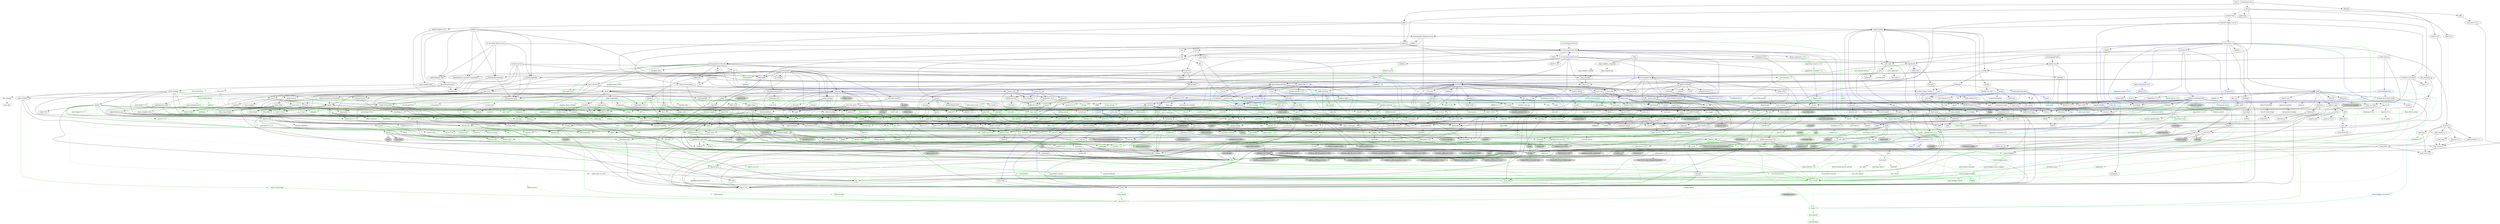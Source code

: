 digraph {
    0 [ label = "tests" shape = box]
    1 [ label = "catalyst-toolbox" shape = box]
    2 [ label = "chain-addr" shape = box]
    3 [ label = "chain-core" shape = box]
    4 [ label = "chain-ser" shape = box]
    5 [ label = "chain-crypto" shape = box]
    6 [ label = "typed-bytes" shape = box]
    7 [ label = "chain-impl-mockchain" shape = box]
    8 [ label = "cardano-legacy-address" shape = box]
    9 [ label = "chain-time" shape = box]
    10 [ label = "chain-vote" shape = box]
    11 [ label = "imhamt" shape = box]
    12 [ label = "sparse-array" shape = box]
    13 [ label = "chain-storage" shape = box]
    14 [ label = "jcli" shape = box]
    15 [ label = "jormungandr-lib" shape = box]
    16 [ label = "jormungandr-automation" shape = box]
    17 [ label = "jortestkit" shape = box]
    18 [ label = "jormungandr-integration-tests" shape = box]
    19 [ label = "hersir" shape = box]
    20 [ label = "thor" shape = box]
    21 [ label = "loki" shape = box]
    22 [ label = "mjolnir" shape = box]
    23 [ label = "snapshot-lib" shape = box]
    24 [ label = "symmetric-cipher" shape = box]
    25 [ label = "vit-servicing-station-lib" shape = box]
    26 [ label = "event-db" shape = box]
    27 [ label = "vit-servicing-station-tests" shape = box]
    28 [ label = "wallet" shape = box]
    29 [ label = "chain-path-derivation" shape = box]
    30 [ label = "hdkeygen" shape = box]
    31 [ label = "chain-network" shape = box]
    32 [ label = "jormungandrwallet" shape = box]
    33 [ label = "wallet-core" shape = box]
    34 [ label = "wallet-wasm-js" shape = box]
    35 [ label = "jormungandr" shape = box]
    36 [ label = "explorer" shape = box]
    37 [ label = "settings" shape = box]
    38 [ label = "blockchain" shape = box]
    39 [ label = "vit-servicing-station-cli" shape = box]
    40 [ label = "vit-servicing-station-server" shape = box]
    41 [ label = "iapyx" shape = box]
    42 [ label = "valgrind" shape = box]
    43 [ label = "vitup" shape = box]
    44 [ label = "mainnet-lib" shape = box]
    45 [ label = "mainnet-tools" shape = box]
    46 [ label = "scheduler-service-lib" shape = box]
    47 [ label = "signals-handler" shape = box]
    48 [ label = "snapshot-trigger-service" shape = box]
    49 [ label = "voting_tools_rs" shape = box]
    50 [ label = "integration-tests" shape = box]
    51 [ label = "cat-data-service" shape = box]
    52 [ label = "tally" shape = box]
    53 [ label = "assert_cmd" ]
    54 [ label = "assert_fs" ]
    55 [ label = "bech32 0.8.1" ]
    56 [ label = "clap 4.2.1" ]
    57 [ label = "color-eyre" ]
    58 [ label = "csv" ]
    59 [ label = "fraction" ]
    60 [ label = "futures" ]
    61 [ label = "gag" ]
    62 [ label = "governor" ]
    63 [ label = "graphql_client" ]
    64 [ label = "hex" ]
    65 [ label = "image" ]
    66 [ label = "itertools" color = darkgreen]
    67 [ label = "once_cell" color = darkgreen]
    68 [ label = "predicates 2.1.5" ]
    69 [ label = "proptest" ]
    70 [ label = "qrcode" ]
    71 [ label = "quircs" ]
    72 [ label = "rand 0.8.5" color = darkgreen]
    73 [ label = "rand_chacha 0.3.1" color = darkgreen]
    74 [ label = "rayon" ]
    75 [ label = "regex" color = darkgreen]
    76 [ label = "reqwest" ]
    77 [ label = "rust_decimal" color = darkgreen]
    78 [ label = "rust_decimal_macros" color = green3]
    79 [ label = "serde" color = darkgreen]
    80 [ label = "serde_json" color = darkgreen]
    81 [ label = "serde_test" ]
    82 [ label = "serde_yaml" ]
    83 [ label = "sscanf" ]
    84 [ label = "test-strategy" color = green3]
    85 [ label = "thiserror" color = darkgreen]
    86 [ label = "time 0.3.20" color = darkgreen]
    87 [ label = "tokio" color = darkgreen]
    88 [ label = "tracing" color = darkgreen]
    89 [ label = "tracing-subscriber" ]
    90 [ label = "url" color = darkgreen]
    91 [ label = "versionisator" color = green3]
    92 [ label = "cryptoxide 0.4.4" ]
    93 [ label = "quickcheck" ]
    94 [ label = "curve25519-dalek-ng" ]
    95 [ label = "ed25519-bip32 0.4.1" ]
    96 [ label = "ed25519-dalek" ]
    97 [ label = "generic-array" color = darkgreen]
    98 [ label = "rand_core 0.6.4" color = darkgreen]
    99 [ label = "sha2 0.10.6" color = darkgreen]
    100 [ label = "smoke" color = blue]
    101 [ label = "lazy_static" color = darkgreen]
    102 [ label = "quickcheck_macros" color = green3]
    103 [ label = "strum" ]
    104 [ label = "strum_macros" color = green3]
    105 [ label = "tempfile" color = darkgreen]
    106 [ label = "cbor_event" ]
    107 [ label = "base64 0.21.0" color = darkgreen]
    108 [ label = "cfg-if 1.0.0" color = darkgreen]
    109 [ label = "const_format" ]
    110 [ label = "criterion" ]
    111 [ label = "rustc_version" color = green3]
    112 [ label = "trybuild" color = blue]
    113 [ label = "data-pile" ]
    114 [ label = "sled" ]
    115 [ label = "base64 0.13.1" ]
    116 [ label = "bincode" ]
    117 [ label = "bytes" color = darkgreen]
    118 [ label = "clap_complete" ]
    119 [ label = "gtmpl" ]
    120 [ label = "rand 0.7.3" ]
    121 [ label = "rpassword" ]
    122 [ label = "serde_derive" color = green3]
    123 [ label = "http" ]
    124 [ label = "humantime" ]
    125 [ label = "parity-multiaddr" ]
    126 [ label = "serde_with" ]
    127 [ label = "bytesize" ]
    128 [ label = "custom_debug" ]
    129 [ label = "flate2" ]
    130 [ label = "fs_extra" ]
    131 [ label = "json" ]
    132 [ label = "keynesis" ]
    133 [ label = "log" color = darkgreen]
    134 [ label = "netstat2" ]
    135 [ label = "os_info" ]
    136 [ label = "poldercast" ]
    137 [ label = "prost 0.9.0" color = darkgreen]
    138 [ label = "semver" color = darkgreen]
    139 [ label = "sysinfo" ]
    140 [ label = "tar" ]
    141 [ label = "tokio-stream" ]
    142 [ label = "tonic 0.6.2" ]
    143 [ label = "tonic-build 0.6.2" color = green3]
    144 [ label = "warp" ]
    145 [ label = "zip" ]
    146 [ label = "console" ]
    147 [ label = "dialoguer" ]
    148 [ label = "indicatif" ]
    149 [ label = "sha-1" ]
    150 [ label = "sha2 0.9.9" ]
    151 [ label = "bech32 0.7.3" ]
    152 [ label = "rstest" color = green3]
    153 [ label = "yaml-rust" ]
    154 [ label = "ctrlc" ]
    155 [ label = "slave-pool" ]
    156 [ label = "cocoon" ]
    157 [ label = "dirs" ]
    158 [ label = "zeroize" ]
    159 [ label = "async-trait" color = green3]
    160 [ label = "diesel 1.4.8" color = darkgreen]
    161 [ label = "diesel_migrations 1.4.0" ]
    162 [ label = "dotenv" ]
    163 [ label = "http-zipkin" ]
    164 [ label = "notify" ]
    165 [ label = "pretty_assertions 1.3.0" color = blue]
    166 [ label = "r2d2" color = darkgreen]
    167 [ label = "simplelog 0.8.0" ]
    168 [ label = "tracing-futures" ]
    169 [ label = "bb8" ]
    170 [ label = "bb8-postgres" ]
    171 [ label = "chrono" color = darkgreen]
    172 [ label = "dotenvy" ]
    173 [ label = "tokio-postgres" color = darkgreen]
    174 [ label = "cfg-if 0.1.10" ]
    175 [ label = "dyn-clone" color = darkgreen]
    176 [ label = "fake" ]
    177 [ label = "hyper" ]
    178 [ label = "postgres" color = darkgreen]
    179 [ label = "pretty_assertions 0.6.1" ]
    180 [ label = "rand_core 0.5.1" ]
    181 [ label = "refinery" ]
    182 [ label = "hashlink" ]
    183 [ label = "paste" color = blue]
    184 [ label = "http-body" ]
    185 [ label = "pin-project" ]
    186 [ label = "clear_on_drop" ]
    187 [ label = "console_error_panic_hook" ]
    188 [ label = "getrandom 0.2.9" color = darkgreen]
    189 [ label = "js-sys" color = darkgreen]
    190 [ label = "wasm-bindgen" color = darkgreen]
    191 [ label = "wasm-bindgen-test" color = blue]
    192 [ label = "web-sys" ]
    193 [ label = "arc-swap" ]
    194 [ label = "enum-as-inner" color = green3]
    195 [ label = "jsonrpsee-core" ]
    196 [ label = "jsonrpsee-http-server" ]
    197 [ label = "libc" color = darkgreen]
    198 [ label = "linked-hash-map" ]
    199 [ label = "local-ip-address" ]
    200 [ label = "lru" ]
    201 [ label = "nix 0.25.1" style = filled, fillcolor = lightgrey]
    202 [ label = "opentelemetry" ]
    203 [ label = "opentelemetry-otlp" ]
    204 [ label = "opentelemetry-semantic-conventions" ]
    205 [ label = "tokio-util 0.6.10" ]
    206 [ label = "tracing-appender" ]
    207 [ label = "tracing-opentelemetry" ]
    208 [ label = "trust-dns-resolver" ]
    209 [ label = "anyhow" color = darkgreen]
    210 [ label = "async-graphql" ]
    211 [ label = "async-graphql-warp" ]
    212 [ label = "futures-channel" color = darkgreen]
    213 [ label = "futures-util" color = darkgreen]
    214 [ label = "ed25519-bip32 0.3.2" ]
    215 [ label = "prettytable-rs" ]
    216 [ label = "warp-reverse-proxy" ]
    217 [ label = "diffy" ]
    218 [ label = "glob" ]
    219 [ label = "path-slash" ]
    220 [ label = "rustls" ]
    221 [ label = "rustls-pemfile" ]
    222 [ label = "tempdir" ]
    223 [ label = "tokio-rustls" ]
    224 [ label = "uuid 0.8.2" ]
    225 [ label = "walkdir" color = darkgreen]
    226 [ label = "cardano-serialization-lib" ]
    227 [ label = "pharos" ]
    228 [ label = "job_scheduler_ng" ]
    229 [ label = "num-traits" color = darkgreen]
    230 [ label = "uuid 1.3.1" ]
    231 [ label = "bigdecimal" ]
    232 [ label = "blake2" ]
    233 [ label = "bytekind" ]
    234 [ label = "cddl" ]
    235 [ label = "ciborium" ]
    236 [ label = "dashmap" ]
    237 [ label = "diesel 2.0.3" ]
    238 [ label = "diesel-derive-enum" color = green3]
    239 [ label = "diesel_migrations 2.0.0" color = blue]
    240 [ label = "insta" color = blue]
    241 [ label = "microtype" ]
    242 [ label = "nonempty" ]
    243 [ label = "rand 0.6.5" ]
    244 [ label = "rand_core 0.4.2" ]
    245 [ label = "scheduled-thread-pool" color = darkgreen]
    246 [ label = "serial_test" color = blue]
    247 [ label = "tracing-test" color = blue]
    248 [ label = "validity" ]
    249 [ label = "libmath" ]
    250 [ label = "rand_chacha 0.2.2" ]
    251 [ label = "axum" ]
    252 [ label = "metrics" ]
    253 [ label = "metrics-exporter-prometheus" ]
    254 [ label = "tower" ]
    255 [ label = "tower-http" ]
    256 [ label = "clap_complete_command" ]
    257 [ label = "anstyle" ]
    258 [ label = "bstr" ]
    259 [ label = "doc-comment" ]
    260 [ label = "predicates 3.0.2" ]
    261 [ label = "predicates-core" ]
    262 [ label = "predicates-tree" ]
    263 [ label = "wait-timeout" ]
    264 [ label = "globwalk" ]
    265 [ label = "clap_builder" ]
    266 [ label = "clap_derive 4.2.0" color = green3, style = dashed]
    267 [ label = "backtrace" ]
    268 [ label = "color-spantrace" style = dashed]
    269 [ label = "eyre" ]
    270 [ label = "indenter" ]
    271 [ label = "owo-colors" ]
    272 [ label = "tracing-error" style = dashed]
    273 [ label = "csv-core" ]
    274 [ label = "itoa" color = darkgreen]
    275 [ label = "ryu" color = darkgreen]
    276 [ label = "num" ]
    277 [ label = "futures-core" color = darkgreen]
    278 [ label = "futures-executor" ]
    279 [ label = "futures-io" color = darkgreen]
    280 [ label = "futures-sink" color = darkgreen]
    281 [ label = "futures-task" color = darkgreen]
    282 [ label = "filedescriptor" ]
    283 [ label = "futures-timer" style = dashed]
    284 [ label = "no-std-compat" ]
    285 [ label = "nonzero_ext" ]
    286 [ label = "parking_lot 0.12.1" color = darkgreen]
    287 [ label = "smallvec" color = darkgreen]
    288 [ label = "graphql_query_derive" color = green3, style = dashed]
    289 [ label = "bytemuck" ]
    290 [ label = "byteorder" color = darkgreen]
    291 [ label = "color_quant" ]
    292 [ label = "gif" style = dashed]
    293 [ label = "jpeg-decoder" style = dashed]
    294 [ label = "num-iter" ]
    295 [ label = "num-rational 0.3.2" ]
    296 [ label = "png" style = dashed]
    297 [ label = "scoped_threadpool" style = dashed]
    298 [ label = "tiff" style = dashed]
    299 [ label = "either" color = darkgreen]
    300 [ label = "difflib" style = dashed]
    301 [ label = "float-cmp" style = dashed]
    302 [ label = "normalize-line-endings" style = dashed]
    303 [ label = "bit-set" style = dashed]
    304 [ label = "bitflags" color = darkgreen]
    305 [ label = "quick-error 2.0.1" style = dashed]
    306 [ label = "rand_xorshift 0.3.0" ]
    307 [ label = "regex-syntax" color = darkgreen]
    308 [ label = "rusty-fork" style = dashed]
    309 [ label = "unarray" ]
    310 [ label = "checked_int_cast" ]
    311 [ label = "num-derive" color = green3]
    312 [ label = "ppv-lite86" color = darkgreen]
    313 [ label = "rayon-core" ]
    314 [ label = "aho-corasick" color = darkgreen]
    315 [ label = "memchr" color = darkgreen]
    316 [ label = "encoding_rs" ]
    317 [ label = "h2" ]
    318 [ label = "hyper-rustls" style = "dashed,filled", fillcolor = lightgrey]
    319 [ label = "ipnet" ]
    320 [ label = "mime" ]
    321 [ label = "percent-encoding" color = darkgreen]
    322 [ label = "pin-project-lite" color = darkgreen]
    323 [ label = "serde_urlencoded" ]
    324 [ label = "tower-service" ]
    325 [ label = "wasm-bindgen-futures" ]
    326 [ label = "webpki-roots" style = "dashed,filled", fillcolor = lightgrey]
    327 [ label = "winreg" style = filled, fillcolor = lightgrey]
    328 [ label = "arrayvec 0.7.2" color = darkgreen]
    329 [ label = "borsh" color = darkgreen, style = dashed]
    330 [ label = "bytecheck" color = darkgreen, style = dashed]
    331 [ label = "rkyv" color = darkgreen, style = dashed]
    332 [ label = "quote" color = green3]
    333 [ label = "indexmap" color = darkgreen]
    334 [ label = "sscanf_macro" color = green3]
    335 [ label = "proc-macro2" color = green3]
    336 [ label = "structmeta" color = green3]
    337 [ label = "syn 1.0.109" color = green3]
    338 [ label = "thiserror-impl" color = green3]
    339 [ label = "num_threads" color = darkgreen, style = "dashed,filled", fillcolor = lightgrey]
    340 [ label = "time-core" color = darkgreen]
    341 [ label = "time-macros" color = green3, style = dashed]
    342 [ label = "autocfg 1.1.0" color = green3]
    343 [ label = "mio" color = darkgreen]
    344 [ label = "num_cpus" color = darkgreen]
    345 [ label = "signal-hook-registry" color = darkgreen, style = "dashed,filled", fillcolor = lightgrey]
    346 [ label = "socket2 0.4.9" color = darkgreen, style = dashed]
    347 [ label = "tokio-macros" color = green3, style = dashed]
    348 [ label = "windows-sys 0.45.0" color = darkgreen, style = filled, fillcolor = lightgrey]
    349 [ label = "tracing-attributes" color = green3, style = dashed]
    350 [ label = "tracing-core" color = darkgreen]
    351 [ label = "matchers" style = dashed]
    352 [ label = "nu-ansi-term" style = dashed]
    353 [ label = "sharded-slab" style = dashed]
    354 [ label = "thread_local" ]
    355 [ label = "tracing-log" style = dashed]
    356 [ label = "tracing-serde" style = dashed]
    357 [ label = "form_urlencoded" color = darkgreen]
    358 [ label = "idna 0.3.0" color = darkgreen]
    359 [ label = "platforms" color = green3]
    360 [ label = "env_logger" style = dashed]
    361 [ label = "digest 0.9.0" ]
    362 [ label = "subtle-ng" ]
    363 [ label = "curve25519-dalek" ]
    364 [ label = "ed25519" ]
    365 [ label = "typenum" color = darkgreen]
    366 [ label = "version_check" color = green3]
    367 [ label = "cpufeatures" color = darkgreen, style = filled, fillcolor = lightgrey]
    368 [ label = "digest 0.10.6" color = darkgreen]
    369 [ label = "heck 0.4.1" color = green3]
    370 [ label = "rustversion" color = red]
    371 [ label = "fastrand" color = darkgreen]
    372 [ label = "redox_syscall 0.3.5" color = darkgreen, style = filled, fillcolor = lightgrey]
    373 [ label = "rustix" color = darkgreen, style = filled, fillcolor = lightgrey]
    374 [ label = "const_format_proc_macros" color = green3]
    375 [ label = "atty" ]
    376 [ label = "cast" ]
    377 [ label = "clap 2.34.0" ]
    378 [ label = "criterion-plot" ]
    379 [ label = "oorandom" ]
    380 [ label = "plotters" ]
    381 [ label = "serde_cbor" ]
    382 [ label = "tinytemplate" ]
    383 [ label = "basic-toml" color = blue]
    384 [ label = "termcolor" color = darkgreen]
    385 [ label = "memmap2" ]
    386 [ label = "crc32fast" ]
    387 [ label = "crossbeam-epoch" ]
    388 [ label = "crossbeam-utils" ]
    389 [ label = "fs2" style = filled, fillcolor = lightgrey]
    390 [ label = "fxhash" ]
    391 [ label = "parking_lot 0.11.2" ]
    392 [ label = "gtmpl_value" ]
    393 [ label = "getrandom 0.1.16" style = dashed]
    394 [ label = "rand_hc 0.2.0" style = filled, fillcolor = lightgrey]
    395 [ label = "winapi" color = darkgreen, style = filled, fillcolor = lightgrey]
    396 [ label = "syn 2.0.13" color = green3]
    397 [ label = "fnv" color = darkgreen]
    398 [ label = "arrayref" ]
    399 [ label = "bs58" ]
    400 [ label = "data-encoding" ]
    401 [ label = "multihash" ]
    402 [ label = "static_assertions" ]
    403 [ label = "unsigned-varint 0.7.1" ]
    404 [ label = "serde_with_macros" color = green3, style = dashed]
    405 [ label = "custom_debug_derive" color = green3]
    406 [ label = "miniz_oxide 0.6.2" ]
    407 [ label = "cryptoxide 0.3.6" ]
    408 [ label = "prost-derive 0.9.0" color = green3, style = dashed]
    409 [ label = "core-foundation-sys" color = darkgreen, style = filled, fillcolor = lightgrey]
    410 [ label = "ntapi" style = filled, fillcolor = lightgrey]
    411 [ label = "filetime" ]
    412 [ label = "xattr" style = "dashed,filled", fillcolor = lightgrey]
    413 [ label = "tokio-util 0.7.7" color = darkgreen]
    414 [ label = "async-stream" ]
    415 [ label = "hyper-timeout" style = dashed]
    416 [ label = "tower-layer" ]
    417 [ label = "prost-build 0.9.0" color = green3, style = dashed]
    418 [ label = "headers" ]
    419 [ label = "mime_guess" ]
    420 [ label = "multiparty" style = dashed]
    421 [ label = "scoped-tls" ]
    422 [ label = "tokio-tungstenite" style = dashed]
    423 [ label = "aes" style = dashed]
    424 [ label = "bzip2" style = dashed]
    425 [ label = "constant_time_eq" style = dashed]
    426 [ label = "hmac 0.12.1" color = darkgreen]
    427 [ label = "pbkdf2 0.11.0" style = dashed]
    428 [ label = "sha1" ]
    429 [ label = "zstd" style = dashed]
    430 [ label = "encode_unicode 0.3.6" style = filled, fillcolor = lightgrey]
    431 [ label = "unicode-width" color = darkgreen]
    432 [ label = "windows-sys 0.42.0" style = filled, fillcolor = lightgrey]
    433 [ label = "shell-words" ]
    434 [ label = "number_prefix" ]
    435 [ label = "block-buffer 0.9.0" ]
    436 [ label = "opaque-debug" ]
    437 [ label = "nix 0.26.2" style = filled, fillcolor = lightgrey]
    438 [ label = "crossbeam-channel" ]
    439 [ label = "aes-gcm" ]
    440 [ label = "chacha20poly1305" ]
    441 [ label = "hmac 0.11.0" ]
    442 [ label = "pbkdf2 0.9.0" ]
    443 [ label = "dirs-sys" ]
    444 [ label = "zeroize_derive" color = green3, style = dashed]
    445 [ label = "diesel_derives 1.4.1" color = green3]
    446 [ label = "pq-sys" color = darkgreen, style = dashed]
    447 [ label = "migrations_internals 1.4.1" color = darkgreen]
    448 [ label = "migrations_macros 1.4.2" color = green3]
    449 [ label = "zipkin" ]
    450 [ label = "fsevent-sys" style = "dashed,filled", fillcolor = lightgrey]
    451 [ label = "inotify" style = filled, fillcolor = lightgrey]
    452 [ label = "kqueue" style = filled, fillcolor = lightgrey]
    453 [ label = "ctor" color = green3, style = filled, fillcolor = lightgrey]
    454 [ label = "diff" color = blue]
    455 [ label = "output_vt100" style = filled, fillcolor = lightgrey]
    456 [ label = "yansi" color = blue]
    457 [ label = "iana-time-zone" color = darkgreen, style = "dashed,filled", fillcolor = lightgrey]
    458 [ label = "num-integer" color = darkgreen]
    459 [ label = "time 0.1.45" color = darkgreen, style = dashed]
    460 [ label = "fallible-iterator" color = darkgreen]
    461 [ label = "phf" color = darkgreen]
    462 [ label = "postgres-protocol" color = darkgreen]
    463 [ label = "postgres-types" color = darkgreen]
    464 [ label = "socket2 0.5.1" color = darkgreen]
    465 [ label = "httparse" ]
    466 [ label = "httpdate" ]
    467 [ label = "want" ]
    468 [ label = "ansi_term 0.11.0" ]
    469 [ label = "difference" ]
    470 [ label = "refinery-core" color = darkgreen]
    471 [ label = "refinery-macros" color = green3]
    472 [ label = "hashbrown 0.12.3" color = darkgreen]
    473 [ label = "paste-impl" color = turquoise3]
    474 [ label = "proc-macro-hack" color = turquoise3]
    475 [ label = "pin-project-internal" color = green3]
    476 [ label = "cc" color = green3]
    477 [ label = "wasi 0.11.0+wasi-snapshot-preview1" color = darkgreen, style = filled, fillcolor = lightgrey]
    478 [ label = "wasm-bindgen-macro" color = green3]
    479 [ label = "wasm-bindgen-test-macro" color = turquoise3]
    480 [ label = "beef" ]
    481 [ label = "jsonrpsee-types" ]
    482 [ label = "rustc-hash" style = dashed]
    483 [ label = "globset" ]
    484 [ label = "unicase" color = darkgreen]
    485 [ label = "neli" style = filled, fillcolor = lightgrey]
    486 [ label = "memoffset 0.6.5" style = "dashed,filled", fillcolor = lightgrey]
    487 [ label = "pin-utils" color = darkgreen]
    488 [ label = "opentelemetry_api" ]
    489 [ label = "opentelemetry_sdk" ]
    490 [ label = "opentelemetry-proto" ]
    491 [ label = "prost 0.11.8" color = darkgreen, style = dashed]
    492 [ label = "tonic 0.8.3" style = dashed]
    493 [ label = "slab" color = darkgreen]
    494 [ label = "ipconfig" style = "dashed,filled", fillcolor = lightgrey]
    495 [ label = "lru-cache" ]
    496 [ label = "resolv-conf" style = dashed]
    497 [ label = "trust-dns-proto" ]
    498 [ label = "async-graphql-derive" color = green3]
    499 [ label = "async-graphql-parser" color = darkgreen]
    500 [ label = "async-graphql-value" color = darkgreen]
    501 [ label = "fast_chemail" style = dashed]
    502 [ label = "multer" ]
    503 [ label = "futures-macro" color = green3, style = dashed]
    504 [ label = "encode_unicode 1.0.0" ]
    505 [ label = "is-terminal" ]
    506 [ label = "term" ]
    507 [ label = "ansi_term 0.12.1" ]
    508 [ label = "ring" ]
    509 [ label = "sct" ]
    510 [ label = "webpki" ]
    511 [ label = "rand 0.4.6" ]
    512 [ label = "remove_dir_all" ]
    513 [ label = "same-file" color = darkgreen]
    514 [ label = "winapi-util" color = darkgreen, style = filled, fillcolor = lightgrey]
    515 [ label = "noop_proc_macro" color = green3, style = filled, fillcolor = lightgrey]
    516 [ label = "num-bigint" ]
    517 [ label = "rand_os" ]
    518 [ label = "schemars" color = darkgreen]
    519 [ label = "serde-wasm-bindgen" style = filled, fillcolor = lightgrey]
    520 [ label = "cron" ]
    521 [ label = "libm" color = darkgreen, style = dashed]
    522 [ label = "abnf_to_pest" ]
    523 [ label = "base16" ]
    524 [ label = "base64-url" style = dashed]
    525 [ label = "clap 3.2.23" style = dashed]
    526 [ label = "codespan-reporting" color = darkgreen]
    527 [ label = "crossterm" style = "dashed,filled", fillcolor = lightgrey]
    528 [ label = "displaydoc" color = green3]
    529 [ label = "hexf-parse" ]
    530 [ label = "lexical-core" ]
    531 [ label = "pest_meta" ]
    532 [ label = "pest_vm" ]
    533 [ label = "simplelog 0.11.2" ]
    534 [ label = "uriparse" style = dashed]
    535 [ label = "ciborium-io" ]
    536 [ label = "ciborium-ll" ]
    537 [ label = "lock_api" color = darkgreen]
    538 [ label = "parking_lot_core 0.9.7" color = darkgreen]
    539 [ label = "diesel_derives 2.0.2" color = green3]
    540 [ label = "migrations_internals 2.0.0" color = steelblue]
    541 [ label = "migrations_macros 2.0.0" color = turquoise3]
    542 [ label = "similar" color = blue]
    543 [ label = "microtype-macro" color = green3]
    544 [ label = "secrecy" style = dashed]
    545 [ label = "autocfg 0.1.8" color = green3]
    546 [ label = "rand_chacha 0.1.1" ]
    547 [ label = "rand_hc 0.1.0" ]
    548 [ label = "rand_isaac" ]
    549 [ label = "rand_jitter" ]
    550 [ label = "rand_pcg" ]
    551 [ label = "rand_xorshift 0.1.1" ]
    552 [ label = "serial_test_derive" color = turquoise3]
    553 [ label = "tracing-test-macro" color = turquoise3]
    554 [ label = "rand 0.3.23" ]
    555 [ label = "axum-core" ]
    556 [ label = "matchit" ]
    557 [ label = "serde_path_to_error" style = dashed]
    558 [ label = "sync_wrapper" ]
    559 [ label = "ahash 0.7.6" color = darkgreen]
    560 [ label = "metrics-macros" color = green3]
    561 [ label = "metrics-util" ]
    562 [ label = "quanta" ]
    563 [ label = "http-range-header" ]
    564 [ label = "clap_complete_fig" style = dashed]
    565 [ label = "clap_complete_nushell" style = dashed]
    566 [ label = "regex-automata" style = dashed]
    567 [ label = "termtree" ]
    568 [ label = "ignore" ]
    569 [ label = "anstream" style = dashed]
    570 [ label = "clap_lex 0.4.1" ]
    571 [ label = "strsim" color = darkgreen, style = dashed]
    572 [ label = "addr2line" ]
    573 [ label = "object" ]
    574 [ label = "rustc-demangle" ]
    575 [ label = "num-complex" ]
    576 [ label = "num-rational 0.4.1" ]
    577 [ label = "graphql_client_codegen" color = green3, style = dashed]
    578 [ label = "weezl" style = dashed]
    579 [ label = "deflate" style = dashed]
    580 [ label = "miniz_oxide 0.3.7" style = dashed]
    581 [ label = "miniz_oxide 0.4.4" style = dashed]
    582 [ label = "bit-vec" style = dashed]
    583 [ label = "quick-error 1.2.3" style = dashed]
    584 [ label = "crossbeam-deque" ]
    585 [ label = "borsh-derive" color = green3, style = dashed]
    586 [ label = "hashbrown 0.13.2" color = darkgreen, style = dashed]
    587 [ label = "bytecheck_derive" color = green3, style = dashed]
    588 [ label = "ptr_meta" color = darkgreen, style = dashed]
    589 [ label = "simdutf8" color = darkgreen, style = dashed]
    590 [ label = "rend" color = darkgreen, style = dashed]
    591 [ label = "rkyv_derive" color = green3, style = dashed]
    592 [ label = "seahash" color = darkgreen, style = dashed]
    593 [ label = "unicode-ident" color = green3]
    594 [ label = "structmeta-derive" color = green3]
    595 [ label = "hermit-abi 0.2.6" color = darkgreen, style = filled, fillcolor = lightgrey]
    596 [ label = "windows-targets 0.42.2" color = darkgreen, style = filled, fillcolor = lightgrey]
    597 [ label = "valuable" color = darkgreen, style = "dashed,filled", fillcolor = lightgrey]
    598 [ label = "overload" style = dashed]
    599 [ label = "unicode-bidi" color = darkgreen]
    600 [ label = "unicode-normalization" color = darkgreen]
    601 [ label = "subtle" color = darkgreen]
    602 [ label = "signature" ]
    603 [ label = "block-buffer 0.10.4" color = darkgreen, style = dashed]
    604 [ label = "crypto-common" color = darkgreen]
    605 [ label = "instant" color = darkgreen]
    606 [ label = "errno" color = darkgreen, style = filled, fillcolor = lightgrey]
    607 [ label = "io-lifetimes" color = darkgreen]
    608 [ label = "linux-raw-sys" color = darkgreen, style = filled, fillcolor = lightgrey]
    609 [ label = "unicode-xid" color = green3]
    610 [ label = "hermit-abi 0.1.19" style = filled, fillcolor = lightgrey]
    611 [ label = "textwrap 0.11.0" ]
    612 [ label = "plotters-backend" ]
    613 [ label = "plotters-svg" style = dashed]
    614 [ label = "half" ]
    615 [ label = "memoffset 0.8.0" ]
    616 [ label = "scopeguard" color = darkgreen]
    617 [ label = "parking_lot_core 0.8.6" ]
    618 [ label = "wasi 0.9.0+wasi-snapshot-preview1" style = "dashed,filled", fillcolor = lightgrey]
    619 [ label = "winapi-i686-pc-windows-gnu" color = darkgreen, style = filled, fillcolor = lightgrey]
    620 [ label = "winapi-x86_64-pc-windows-gnu" color = darkgreen, style = filled, fillcolor = lightgrey]
    621 [ label = "multihash-derive" color = green3, style = dashed]
    622 [ label = "unsigned-varint 0.5.1" ]
    623 [ label = "darling" color = green3]
    624 [ label = "synstructure" color = green3]
    625 [ label = "adler" ]
    626 [ label = "redox_syscall 0.2.16" color = darkgreen, style = filled, fillcolor = lightgrey]
    627 [ label = "async-stream-impl" color = green3]
    628 [ label = "tokio-io-timeout" style = dashed]
    629 [ label = "heck 0.3.3" color = green3, style = dashed]
    630 [ label = "multimap" color = green3, style = dashed]
    631 [ label = "petgraph" color = green3, style = dashed]
    632 [ label = "prost-types 0.9.0" color = green3, style = dashed]
    633 [ label = "which" color = green3, style = dashed]
    634 [ label = "headers-core" ]
    635 [ label = "try-lock" ]
    636 [ label = "tungstenite" style = dashed]
    637 [ label = "cipher 0.3.0" ]
    638 [ label = "bzip2-sys" style = dashed]
    639 [ label = "password-hash" style = dashed]
    640 [ label = "zstd-safe" style = dashed]
    641 [ label = "windows_aarch64_gnullvm 0.42.2" color = darkgreen, style = filled, fillcolor = lightgrey]
    642 [ label = "windows_aarch64_msvc 0.42.2" color = darkgreen, style = filled, fillcolor = lightgrey]
    643 [ label = "windows_i686_gnu 0.42.2" color = darkgreen, style = filled, fillcolor = lightgrey]
    644 [ label = "windows_i686_msvc 0.42.2" color = darkgreen, style = filled, fillcolor = lightgrey]
    645 [ label = "windows_x86_64_gnu 0.42.2" color = darkgreen, style = filled, fillcolor = lightgrey]
    646 [ label = "windows_x86_64_gnullvm 0.42.2" color = darkgreen, style = filled, fillcolor = lightgrey]
    647 [ label = "windows_x86_64_msvc 0.42.2" color = darkgreen, style = filled, fillcolor = lightgrey]
    648 [ label = "aead 0.4.3" ]
    649 [ label = "ctr" ]
    650 [ label = "ghash" ]
    651 [ label = "aead 0.5.2" ]
    652 [ label = "chacha20" ]
    653 [ label = "cipher 0.4.4" ]
    654 [ label = "poly1305" ]
    655 [ label = "crypto-mac" ]
    656 [ label = "redox_users" style = filled, fillcolor = lightgrey]
    657 [ label = "vcpkg" color = green3, style = "dashed,filled", fillcolor = lightgrey]
    658 [ label = "lazycell" ]
    659 [ label = "zipkin-types" ]
    660 [ label = "inotify-sys" style = filled, fillcolor = lightgrey]
    661 [ label = "kqueue-sys" style = filled, fillcolor = lightgrey]
    662 [ label = "android_system_properties" color = darkgreen, style = "dashed,filled", fillcolor = lightgrey]
    663 [ label = "iana-time-zone-haiku" color = darkgreen, style = "dashed,filled", fillcolor = lightgrey]
    664 [ label = "windows" color = darkgreen, style = "dashed,filled", fillcolor = lightgrey]
    665 [ label = "wasi 0.10.0+wasi-snapshot-preview1" color = darkgreen, style = filled, fillcolor = lightgrey]
    666 [ label = "phf_shared" color = darkgreen]
    667 [ label = "md-5" color = darkgreen]
    668 [ label = "stringprep" color = darkgreen]
    669 [ label = "siphasher" color = darkgreen]
    670 [ label = "toml" color = darkgreen]
    671 [ label = "jobserver" color = green3, style = dashed]
    672 [ label = "wasm-bindgen-macro-support" color = green3]
    673 [ label = "tonic-build 0.8.4" color = green3, style = dashed]
    674 [ label = "prost-derive 0.11.8" color = green3, style = dashed]
    675 [ label = "widestring" style = "dashed,filled", fillcolor = lightgrey]
    676 [ label = "hostname" style = dashed]
    677 [ label = "idna 0.2.3" ]
    678 [ label = "tinyvec" color = darkgreen]
    679 [ label = "Inflector" color = green3]
    680 [ label = "proc-macro-crate 1.3.1" color = green3]
    681 [ label = "pest" color = darkgreen]
    682 [ label = "ascii_utils" style = dashed]
    683 [ label = "spin 0.9.8" ]
    684 [ label = "hermit-abi 0.3.1" color = darkgreen, style = filled, fillcolor = lightgrey]
    685 [ label = "dirs-next" ]
    686 [ label = "spin 0.5.2" style = filled, fillcolor = lightgrey]
    687 [ label = "untrusted" ]
    688 [ label = "fuchsia-cprng" style = filled, fillcolor = lightgrey]
    689 [ label = "rand_core 0.3.1" ]
    690 [ label = "rdrand" style = filled, fillcolor = lightgrey]
    691 [ label = "cloudabi" style = filled, fillcolor = lightgrey]
    692 [ label = "schemars_derive" color = green3, style = dashed]
    693 [ label = "nom" ]
    694 [ label = "abnf" ]
    695 [ label = "pretty" ]
    696 [ label = "clap_derive 3.2.18" color = green3, style = dashed]
    697 [ label = "clap_lex 0.2.4" style = dashed]
    698 [ label = "textwrap 0.16.0" style = dashed]
    699 [ label = "crossterm_winapi" style = "dashed,filled", fillcolor = lightgrey]
    700 [ label = "signal-hook" style = "dashed,filled", fillcolor = lightgrey]
    701 [ label = "signal-hook-mio" style = "dashed,filled", fillcolor = lightgrey]
    702 [ label = "lexical-parse-float" style = dashed]
    703 [ label = "lexical-parse-integer" style = dashed]
    704 [ label = "lexical-util" ]
    705 [ label = "lexical-write-float" style = dashed]
    706 [ label = "lexical-write-integer" style = dashed]
    707 [ label = "proc-macro-error" color = green3]
    708 [ label = "atomic-shim" style = dashed]
    709 [ label = "hashbrown 0.11.2" style = dashed]
    710 [ label = "sketches-ddsketch" style = dashed]
    711 [ label = "mach" style = filled, fillcolor = lightgrey]
    712 [ label = "raw-cpuid" style = filled, fillcolor = lightgrey]
    713 [ label = "anstyle-parse" style = dashed]
    714 [ label = "anstyle-wincon" style = "dashed,filled", fillcolor = lightgrey]
    715 [ label = "concolor-override" style = dashed]
    716 [ label = "concolor-query" style = dashed]
    717 [ label = "utf8parse" style = dashed]
    718 [ label = "gimli" ]
    719 [ label = "graphql-introspection-query" color = green3, style = dashed]
    720 [ label = "graphql-parser" color = green3, style = dashed]
    721 [ label = "adler32" style = dashed]
    722 [ label = "borsh-derive-internal" color = green3, style = dashed]
    723 [ label = "borsh-schema-derive-internal" color = green3, style = dashed]
    724 [ label = "proc-macro-crate 0.1.5" color = green3, style = dashed]
    725 [ label = "ahash 0.8.3" color = darkgreen, style = dashed]
    726 [ label = "ptr_meta_derive" color = green3, style = dashed]
    727 [ label = "errno-dragonfly" color = darkgreen, style = filled, fillcolor = lightgrey]
    728 [ label = "windows-sys 0.48.0" color = darkgreen, style = "dashed,filled", fillcolor = lightgrey]
    729 [ label = "darling_core" color = green3]
    730 [ label = "darling_macro" color = green3]
    731 [ label = "unicode-segmentation" color = darkgreen]
    732 [ label = "fixedbitset" color = green3, style = dashed]
    733 [ label = "utf-8" style = dashed]
    734 [ label = "pkg-config" color = green3, style = dashed]
    735 [ label = "base64ct" style = dashed]
    736 [ label = "zstd-sys" style = dashed]
    737 [ label = "polyval" ]
    738 [ label = "inout" ]
    739 [ label = "universal-hash 0.5.0" ]
    740 [ label = "cxx" color = darkgreen, style = "dashed,filled", fillcolor = lightgrey]
    741 [ label = "cxx-build" color = green3, style = "dashed,filled", fillcolor = lightgrey]
    742 [ label = "windows-targets 0.48.0" color = darkgreen, style = "dashed,filled", fillcolor = lightgrey]
    743 [ label = "wasm-bindgen-backend" color = green3]
    744 [ label = "wasm-bindgen-shared" color = green3]
    745 [ label = "prettyplease" color = green3, style = dashed]
    746 [ label = "prost-build 0.11.8" color = green3, style = dashed]
    747 [ label = "match_cfg" style = dashed]
    748 [ label = "matches" ]
    749 [ label = "tinyvec_macros" color = darkgreen, style = dashed]
    750 [ label = "toml_edit" color = green3]
    751 [ label = "ucd-trie" color = darkgreen]
    752 [ label = "dirs-sys-next" ]
    753 [ label = "serde_derive_internals" color = green3, style = dashed]
    754 [ label = "minimal-lexical" ]
    755 [ label = "abnf-core" ]
    756 [ label = "arrayvec 0.5.2" ]
    757 [ label = "typed-arena" ]
    758 [ label = "os_str_bytes" style = dashed]
    759 [ label = "proc-macro-error-attr" color = green3]
    760 [ label = "combine" color = green3, style = dashed]
    761 [ label = "ident_case" color = green3]
    762 [ label = "universal-hash 0.4.1" ]
    763 [ label = "cxxbridge-flags" color = green3, style = "dashed,filled", fillcolor = lightgrey]
    764 [ label = "cxxbridge-macro" color = green3, style = "dashed,filled", fillcolor = lightgrey]
    765 [ label = "link-cplusplus" color = darkgreen, style = "dashed,filled", fillcolor = lightgrey]
    766 [ label = "scratch" color = green3, style = "dashed,filled", fillcolor = lightgrey]
    767 [ label = "windows_aarch64_gnullvm 0.48.0" color = darkgreen, style = "dashed,filled", fillcolor = lightgrey]
    768 [ label = "windows_aarch64_msvc 0.48.0" color = darkgreen, style = "dashed,filled", fillcolor = lightgrey]
    769 [ label = "windows_i686_gnu 0.48.0" color = darkgreen, style = "dashed,filled", fillcolor = lightgrey]
    770 [ label = "windows_i686_msvc 0.48.0" color = darkgreen, style = "dashed,filled", fillcolor = lightgrey]
    771 [ label = "windows_x86_64_gnu 0.48.0" color = darkgreen, style = "dashed,filled", fillcolor = lightgrey]
    772 [ label = "windows_x86_64_gnullvm 0.48.0" color = darkgreen, style = "dashed,filled", fillcolor = lightgrey]
    773 [ label = "windows_x86_64_msvc 0.48.0" color = darkgreen, style = "dashed,filled", fillcolor = lightgrey]
    774 [ label = "bumpalo" color = green3]
    775 [ label = "prost-types 0.11.8" color = green3, style = dashed]
    776 [ label = "toml_datetime" color = green3]
    777 [ label = "winnow" color = green3]
    778 [ label = "ascii" color = green3, style = dashed]
    779 [ label = "unreachable" color = green3, style = dashed]
    780 [ label = "void" color = green3, style = dashed]
    1 -> 57 [ ]
    1 -> 61 [ ]
    1 -> 62 [ ]
    1 -> 18 [ ]
    1 -> 70 [ ]
    1 -> 71 [ ]
    1 -> 83 [ ]
    1 -> 24 [ ]
    1 -> 25 [ style = dotted]
    1 -> 28 [ ]
    2 -> 3 [ ]
    2 -> 5 [ ]
    2 -> 5 [ color = blue]
    3 -> 4 [ ]
    4 -> 85 [ ]
    5 -> 55 [ ]
    5 -> 94 [ ]
    5 -> 95 [ ]
    5 -> 96 [ ]
    5 -> 64 [ ]
    5 -> 69 [ style = dotted]
    5 -> 69 [ color = blue]
    5 -> 93 [ style = dotted]
    5 -> 93 [ color = blue]
    5 -> 74 [ ]
    5 -> 99 [ ]
    5 -> 100 [ color = blue]
    5 -> 84 [ color = green3, style = dotted]
    5 -> 84 [ color = turquoise3]
    5 -> 6 [ ]
    7 -> 8 [ ]
    7 -> 2 [ ]
    7 -> 2 [ color = blue]
    7 -> 9 [ ]
    7 -> 9 [ color = blue]
    7 -> 10 [ ]
    7 -> 11 [ ]
    7 -> 102 [ color = green3, style = dotted]
    7 -> 102 [ color = turquoise3]
    7 -> 12 [ ]
    7 -> 103 [ ]
    7 -> 88 [ ]
    8 -> 106 [ ]
    8 -> 95 [ ]
    9 -> 3 [ ]
    9 -> 69 [ style = dotted]
    9 -> 69 [ color = blue]
    9 -> 93 [ style = dotted]
    9 -> 93 [ color = blue]
    9 -> 84 [ color = green3, style = dotted]
    9 -> 84 [ color = turquoise3]
    10 -> 107 [ ]
    10 -> 3 [ ]
    10 -> 5 [ ]
    10 -> 109 [ ]
    10 -> 110 [ color = blue]
    11 -> 110 [ color = blue]
    11 -> 69 [ style = dotted]
    11 -> 69 [ color = blue]
    11 -> 111 [ color = green3]
    11 -> 84 [ color = green3, style = dotted]
    11 -> 84 [ color = turquoise3]
    11 -> 85 [ ]
    11 -> 112 [ color = blue]
    12 -> 69 [ color = blue]
    12 -> 84 [ color = turquoise3]
    13 -> 110 [ style = dotted]
    13 -> 113 [ ]
    13 -> 98 [ style = dotted]
    13 -> 98 [ color = blue]
    13 -> 114 [ ]
    13 -> 105 [ style = dotted]
    13 -> 105 [ color = blue]
    13 -> 85 [ ]
    14 -> 54 [ color = blue]
    14 -> 118 [ ]
    14 -> 119 [ ]
    14 -> 15 [ ]
    14 -> 68 [ color = blue]
    14 -> 76 [ ]
    14 -> 121 [ ]
    14 -> 91 [ color = green3]
    15 -> 116 [ color = blue]
    15 -> 7 [ ]
    15 -> 7 [ color = blue]
    15 -> 123 [ ]
    15 -> 124 [ ]
    15 -> 125 [ ]
    15 -> 126 [ ]
    15 -> 82 [ color = blue]
    16 -> 53 [ ]
    16 -> 13 [ ]
    16 -> 63 [ ]
    16 -> 14 [ ]
    16 -> 17 [ ]
    16 -> 131 [ ]
    16 -> 134 [ ]
    16 -> 136 [ ]
    16 -> 142 [ ]
    16 -> 143 [ color = green3]
    16 -> 89 [ ]
    17 -> 54 [ ]
    17 -> 55 [ ]
    17 -> 127 [ ]
    17 -> 58 [ ]
    17 -> 128 [ ]
    17 -> 147 [ ]
    17 -> 130 [ ]
    17 -> 64 [ ]
    17 -> 124 [ ]
    17 -> 148 [ ]
    17 -> 135 [ ]
    17 -> 68 [ ]
    17 -> 76 [ ]
    17 -> 138 [ ]
    17 -> 82 [ ]
    17 -> 149 [ ]
    17 -> 150 [ ]
    17 -> 139 [ ]
    17 -> 140 [ ]
    17 -> 144 [ ]
    17 -> 145 [ ]
    18 -> 151 [ ]
    18 -> 19 [ ]
    18 -> 22 [ ]
    18 -> 152 [ color = green3]
    19 -> 154 [ ]
    19 -> 155 [ ]
    19 -> 20 [ ]
    20 -> 156 [ ]
    20 -> 157 [ ]
    20 -> 16 [ ]
    21 -> 20 [ ]
    22 -> 21 [ ]
    23 -> 59 [ ]
    23 -> 15 [ ]
    23 -> 76 [ ]
    23 -> 78 [ color = green3]
    23 -> 81 [ style = dotted]
    23 -> 81 [ color = blue]
    24 -> 92 [ ]
    24 -> 72 [ ]
    24 -> 85 [ ]
    24 -> 158 [ ]
    25 -> 161 [ ]
    25 -> 162 [ ]
    25 -> 26 [ ]
    25 -> 163 [ ]
    25 -> 164 [ ]
    25 -> 165 [ color = blue]
    25 -> 167 [ ]
    25 -> 168 [ ]
    25 -> 89 [ ]
    25 -> 27 [ color = blue]
    26 -> 170 [ ]
    26 -> 172 [ ]
    26 -> 77 [ ]
    26 -> 85 [ ]
    27 -> 53 [ ]
    27 -> 174 [ ]
    27 -> 56 [ ]
    27 -> 175 [ ]
    27 -> 176 [ ]
    27 -> 17 [ ]
    27 -> 179 [ ]
    27 -> 181 [ ]
    27 -> 23 [ ]
    27 -> 25 [ ]
    28 -> 182 [ ]
    28 -> 30 [ ]
    28 -> 15 [ ]
    29 -> 183 [ color = blue]
    29 -> 93 [ color = blue]
    29 -> 102 [ color = turquoise3]
    29 -> 85 [ ]
    30 -> 8 [ ]
    30 -> 2 [ ]
    30 -> 29 [ ]
    31 -> 5 [ ]
    31 -> 60 [ ]
    31 -> 85 [ ]
    31 -> 142 [ ]
    31 -> 143 [ color = green3]
    32 -> 33 [ ]
    33 -> 151 [ ]
    33 -> 24 [ ]
    33 -> 28 [ ]
    34 -> 186 [ ]
    34 -> 33 [ ]
    34 -> 191 [ color = blue]
    35 -> 193 [ ]
    35 -> 31 [ ]
    35 -> 13 [ ]
    35 -> 56 [ ]
    35 -> 163 [ ]
    35 -> 15 [ ]
    35 -> 196 [ ]
    35 -> 199 [ ]
    35 -> 201 [ arrowType = empty, fillcolor = lightgrey]
    35 -> 203 [ ]
    35 -> 204 [ ]
    35 -> 136 [ ]
    35 -> 76 [ ]
    35 -> 206 [ ]
    35 -> 207 [ ]
    35 -> 208 [ ]
    35 -> 91 [ color = green3]
    35 -> 144 [ ]
    36 -> 211 [ ]
    36 -> 31 [ ]
    36 -> 163 [ ]
    36 -> 18 [ ]
    36 -> 203 [ ]
    36 -> 204 [ ]
    36 -> 206 [ ]
    36 -> 207 [ ]
    37 -> 114 [ ]
    37 -> 85 [ ]
    38 -> 7 [ ]
    38 -> 200 [ ]
    39 -> 25 [ ]
    40 -> 203 [ ]
    40 -> 204 [ ]
    40 -> 206 [ ]
    40 -> 207 [ ]
    40 -> 25 [ ]
    41 -> 1 [ ]
    41 -> 214 [ ]
    41 -> 215 [ ]
    41 -> 42 [ ]
    42 -> 16 [ ]
    42 -> 25 [ ]
    42 -> 33 [ ]
    42 -> 216 [ ]
    43 -> 217 [ ]
    43 -> 45 [ ]
    43 -> 219 [ ]
    43 -> 206 [ ]
    43 -> 224 [ ]
    43 -> 42 [ ]
    44 -> 226 [ ]
    44 -> 227 [ ]
    44 -> 23 [ ]
    44 -> 222 [ ]
    44 -> 20 [ ]
    45 -> 228 [ ]
    45 -> 215 [ ]
    45 -> 48 [ ]
    46 -> 171 [ ]
    46 -> 56 [ ]
    46 -> 60 [ ]
    46 -> 17 [ ]
    46 -> 230 [ ]
    47 -> 60 [ ]
    47 -> 87 [ ]
    48 -> 1 [ ]
    48 -> 46 [ ]
    48 -> 47 [ ]
    48 -> 49 [ ]
    49 -> 232 [ ]
    49 -> 233 [ ]
    49 -> 234 [ ]
    49 -> 57 [ ]
    49 -> 238 [ color = green3]
    49 -> 239 [ color = blue]
    49 -> 240 [ color = blue]
    49 -> 44 [ ]
    49 -> 241 [ ]
    49 -> 242 [ ]
    49 -> 243 [ ]
    49 -> 246 [ color = blue]
    49 -> 247 [ color = blue]
    49 -> 248 [ ]
    50 -> 41 [ ]
    50 -> 249 [ ]
    50 -> 43 [ ]
    51 -> 251 [ ]
    51 -> 56 [ ]
    51 -> 26 [ ]
    51 -> 253 [ ]
    51 -> 255 [ ]
    51 -> 89 [ ]
    52 -> 10 [ ]
    52 -> 256 [ ]
    52 -> 57 [ ]
    53 -> 258 [ ]
    53 -> 259 [ ]
    53 -> 260 [ ]
    53 -> 262 [ ]
    53 -> 263 [ ]
    54 -> 259 [ ]
    54 -> 264 [ ]
    54 -> 260 [ ]
    54 -> 262 [ ]
    54 -> 105 [ ]
    56 -> 265 [ ]
    56 -> 266 [ color = green3, style = dotted]
    57 -> 267 [ ]
    57 -> 268 [ style = dotted]
    57 -> 269 [ ]
    58 -> 273 [ ]
    58 -> 274 [ ]
    58 -> 275 [ ]
    58 -> 79 [ ]
    59 -> 101 [ style = dotted]
    59 -> 276 [ ]
    60 -> 278 [ style = dotted]
    61 -> 282 [ ]
    61 -> 105 [ ]
    62 -> 60 [ style = dotted]
    62 -> 283 [ style = dotted]
    62 -> 284 [ ]
    62 -> 285 [ ]
    62 -> 286 [ ]
    62 -> 72 [ style = dotted]
    63 -> 288 [ color = green3, style = dotted]
    65 -> 289 [ ]
    65 -> 292 [ style = dotted]
    65 -> 294 [ ]
    65 -> 295 [ ]
    65 -> 296 [ style = dotted]
    65 -> 297 [ style = dotted]
    65 -> 298 [ style = dotted]
    66 -> 299 [ color = darkgreen]
    68 -> 300 [ style = dotted]
    68 -> 301 [ style = dotted]
    68 -> 66 [ ]
    68 -> 302 [ style = dotted]
    68 -> 261 [ ]
    68 -> 75 [ style = dotted]
    69 -> 303 [ style = dotted]
    69 -> 290 [ ]
    69 -> 101 [ style = dotted]
    69 -> 229 [ ]
    69 -> 305 [ style = dotted]
    69 -> 72 [ ]
    69 -> 306 [ ]
    69 -> 307 [ style = dotted]
    69 -> 308 [ style = dotted]
    69 -> 309 [ ]
    70 -> 310 [ ]
    70 -> 65 [ style = dotted]
    71 -> 311 [ color = green3]
    71 -> 229 [ ]
    71 -> 85 [ ]
    72 -> 73 [ color = darkgreen, style = dotted]
    73 -> 312 [ color = darkgreen]
    73 -> 98 [ color = darkgreen]
    74 -> 299 [ ]
    74 -> 313 [ ]
    75 -> 314 [ color = darkgreen, style = dotted]
    75 -> 307 [ color = darkgreen]
    76 -> 316 [ arrowType = empty, fillcolor = lightgrey]
    76 -> 318 [ arrowType = empty, fillcolor = lightgrey, style = dotted]
    76 -> 319 [ arrowType = empty, fillcolor = lightgrey]
    76 -> 320 [ arrowType = empty, fillcolor = lightgrey]
    76 -> 221 [ arrowType = empty, fillcolor = lightgrey, style = dotted]
    76 -> 80 [ style = dotted]
    76 -> 80 [ arrowType = empty, fillcolor = lightgrey]
    76 -> 323 [ ]
    76 -> 90 [ ]
    76 -> 325 [ arrowType = empty, fillcolor = lightgrey]
    76 -> 326 [ arrowType = empty, fillcolor = lightgrey, style = dotted]
    76 -> 327 [ arrowType = empty, fillcolor = lightgrey]
    77 -> 328 [ color = darkgreen]
    77 -> 329 [ color = darkgreen, style = dotted]
    77 -> 178 [ color = darkgreen, style = dotted]
    77 -> 331 [ color = darkgreen, style = dotted]
    78 -> 77 [ color = green3]
    79 -> 122 [ color = green3, style = dotted]
    80 -> 274 [ color = darkgreen]
    80 -> 275 [ color = darkgreen]
    80 -> 79 [ color = darkgreen]
    81 -> 79 [ ]
    82 -> 333 [ ]
    82 -> 275 [ ]
    82 -> 153 [ ]
    83 -> 109 [ ]
    83 -> 101 [ ]
    83 -> 75 [ ]
    83 -> 334 [ color = green3]
    84 -> 336 [ color = green3]
    85 -> 338 [ color = green3]
    86 -> 274 [ color = darkgreen, style = dotted]
    86 -> 339 [ color = darkgreen, arrowType = empty, fillcolor = lightgrey, style = dotted]
    86 -> 79 [ color = darkgreen, style = dotted]
    86 -> 341 [ color = green3, style = dotted]
    87 -> 117 [ color = darkgreen, style = dotted]
    87 -> 343 [ color = darkgreen, style = dotted]
    87 -> 344 [ color = darkgreen, style = dotted]
    87 -> 286 [ color = darkgreen, style = dotted]
    87 -> 322 [ color = darkgreen]
    87 -> 345 [ color = darkgreen, arrowType = empty, fillcolor = lightgrey, style = dotted]
    87 -> 346 [ color = darkgreen, arrowType = empty, fillcolor = lightgrey, style = dotted]
    87 -> 347 [ color = green3, style = dotted]
    88 -> 133 [ color = darkgreen, style = dotted]
    88 -> 322 [ color = darkgreen]
    88 -> 349 [ color = green3, style = dotted]
    88 -> 350 [ color = darkgreen]
    89 -> 351 [ style = dotted]
    89 -> 352 [ style = dotted]
    89 -> 75 [ style = dotted]
    89 -> 80 [ style = dotted]
    89 -> 353 [ style = dotted]
    89 -> 287 [ style = dotted]
    89 -> 354 [ style = dotted]
    89 -> 86 [ style = dotted]
    89 -> 88 [ style = dotted]
    89 -> 355 [ style = dotted]
    89 -> 356 [ style = dotted]
    90 -> 357 [ color = darkgreen]
    90 -> 358 [ color = darkgreen]
    90 -> 79 [ color = darkgreen, style = dotted]
    91 -> 359 [ color = green3]
    93 -> 360 [ style = dotted]
    93 -> 120 [ ]
    94 -> 290 [ ]
    94 -> 361 [ ]
    94 -> 98 [ ]
    94 -> 362 [ ]
    94 -> 158 [ ]
    95 -> 92 [ ]
    96 -> 363 [ ]
    96 -> 364 [ ]
    96 -> 120 [ style = dotted]
    96 -> 79 [ style = dotted]
    96 -> 150 [ ]
    97 -> 365 [ color = darkgreen]
    97 -> 366 [ color = green3]
    98 -> 188 [ color = darkgreen, style = dotted]
    99 -> 367 [ color = darkgreen, arrowType = empty, fillcolor = lightgrey]
    99 -> 368 [ color = darkgreen]
    102 -> 337 [ color = green3]
    103 -> 104 [ color = green3, style = dotted]
    104 -> 369 [ color = green3]
    104 -> 370 [ color = green3]
    104 -> 337 [ color = green3]
    105 -> 371 [ color = darkgreen]
    105 -> 372 [ color = darkgreen, arrowType = empty, fillcolor = lightgrey]
    105 -> 373 [ color = darkgreen, arrowType = empty, fillcolor = lightgrey]
    109 -> 374 [ color = green3]
    110 -> 375 [ ]
    110 -> 377 [ ]
    110 -> 378 [ ]
    110 -> 58 [ ]
    110 -> 60 [ style = dotted]
    110 -> 101 [ ]
    110 -> 379 [ ]
    110 -> 380 [ ]
    110 -> 74 [ ]
    110 -> 75 [ ]
    110 -> 381 [ ]
    110 -> 382 [ ]
    110 -> 87 [ style = dotted]
    110 -> 225 [ ]
    111 -> 138 [ color = green3]
    112 -> 383 [ color = blue]
    112 -> 218 [ color = blue]
    112 -> 67 [ color = blue]
    112 -> 80 [ color = blue]
    112 -> 384 [ color = blue]
    113 -> 385 [ ]
    114 -> 386 [ ]
    114 -> 387 [ ]
    114 -> 389 [ arrowType = empty, fillcolor = lightgrey]
    114 -> 390 [ ]
    114 -> 133 [ ]
    114 -> 391 [ ]
    116 -> 79 [ ]
    117 -> 79 [ color = darkgreen, style = dotted]
    118 -> 56 [ ]
    119 -> 392 [ ]
    119 -> 66 [ ]
    119 -> 101 [ ]
    119 -> 321 [ ]
    120 -> 250 [ arrowType = empty, fillcolor = lightgrey]
    120 -> 394 [ arrowType = empty, fillcolor = lightgrey]
    121 -> 197 [ arrowType = empty, fillcolor = lightgrey]
    121 -> 80 [ ]
    121 -> 395 [ arrowType = empty, fillcolor = lightgrey]
    122 -> 396 [ color = green3]
    123 -> 117 [ ]
    123 -> 397 [ ]
    123 -> 274 [ ]
    125 -> 398 [ ]
    125 -> 399 [ ]
    125 -> 290 [ ]
    125 -> 400 [ ]
    125 -> 401 [ ]
    125 -> 402 [ ]
    125 -> 403 [ ]
    125 -> 90 [ style = dotted]
    126 -> 115 [ style = dotted]
    126 -> 171 [ style = dotted]
    126 -> 64 [ style = dotted]
    126 -> 333 [ style = dotted]
    126 -> 80 [ style = dotted]
    126 -> 404 [ color = green3, style = dotted]
    126 -> 86 [ style = dotted]
    128 -> 405 [ color = green3]
    129 -> 386 [ ]
    129 -> 406 [ style = dotted]
    129 -> 406 [ arrowType = empty, fillcolor = lightgrey]
    132 -> 407 [ ]
    132 -> 64 [ ]
    132 -> 73 [ ]
    132 -> 85 [ ]
    133 -> 108 [ color = darkgreen]
    133 -> 79 [ color = darkgreen, style = dotted]
    134 -> 304 [ ]
    134 -> 290 [ arrowType = empty, fillcolor = lightgrey]
    134 -> 197 [ ]
    134 -> 311 [ color = green3, arrowType = empty, fillcolor = lightgrey]
    134 -> 229 [ arrowType = empty, fillcolor = lightgrey]
    134 -> 85 [ ]
    135 -> 133 [ ]
    135 -> 395 [ arrowType = empty, fillcolor = lightgrey]
    136 -> 132 [ ]
    136 -> 200 [ ]
    137 -> 117 [ color = darkgreen]
    137 -> 408 [ color = green3, style = dotted]
    138 -> 79 [ color = darkgreen, style = dotted]
    139 -> 409 [ arrowType = empty, fillcolor = lightgrey]
    139 -> 410 [ arrowType = empty, fillcolor = lightgrey]
    139 -> 67 [ arrowType = empty, fillcolor = lightgrey]
    139 -> 74 [ style = dotted]
    140 -> 411 [ ]
    140 -> 412 [ arrowType = empty, fillcolor = lightgrey, style = dotted]
    141 -> 413 [ style = dotted]
    142 -> 414 [ ]
    142 -> 159 [ color = green3, style = dotted]
    142 -> 115 [ ]
    142 -> 415 [ style = dotted]
    142 -> 321 [ ]
    142 -> 137 [ style = dotted]
    142 -> 141 [ ]
    142 -> 205 [ ]
    142 -> 254 [ style = dotted]
    142 -> 168 [ style = dotted]
    143 -> 417 [ color = green3, style = dotted]
    144 -> 418 [ ]
    144 -> 177 [ ]
    144 -> 419 [ ]
    144 -> 420 [ style = dotted]
    144 -> 185 [ ]
    144 -> 221 [ ]
    144 -> 421 [ ]
    144 -> 80 [ ]
    144 -> 323 [ ]
    144 -> 223 [ style = dotted]
    144 -> 141 [ ]
    144 -> 422 [ style = dotted]
    145 -> 423 [ style = dotted]
    145 -> 290 [ ]
    145 -> 424 [ style = dotted]
    145 -> 425 [ style = dotted]
    145 -> 388 [ arrowType = empty, fillcolor = lightgrey]
    145 -> 129 [ style = dotted]
    145 -> 427 [ style = dotted]
    145 -> 428 [ style = dotted]
    145 -> 86 [ style = dotted]
    145 -> 429 [ style = dotted]
    146 -> 430 [ arrowType = empty, fillcolor = lightgrey]
    146 -> 101 [ ]
    146 -> 197 [ ]
    146 -> 431 [ style = dotted]
    146 -> 432 [ arrowType = empty, fillcolor = lightgrey]
    147 -> 146 [ ]
    147 -> 433 [ ]
    147 -> 105 [ style = dotted]
    147 -> 158 [ style = dotted]
    148 -> 146 [ ]
    148 -> 434 [ ]
    148 -> 75 [ ]
    149 -> 435 [ ]
    149 -> 108 [ ]
    149 -> 367 [ arrowType = empty, fillcolor = lightgrey]
    149 -> 361 [ ]
    149 -> 436 [ ]
    150 -> 435 [ ]
    150 -> 108 [ ]
    150 -> 367 [ arrowType = empty, fillcolor = lightgrey]
    150 -> 361 [ ]
    150 -> 436 [ ]
    152 -> 108 [ color = green3]
    152 -> 111 [ color = green3]
    152 -> 337 [ color = green3]
    153 -> 198 [ ]
    154 -> 437 [ arrowType = empty, fillcolor = lightgrey]
    154 -> 348 [ arrowType = empty, fillcolor = lightgrey]
    155 -> 438 [ ]
    156 -> 439 [ ]
    156 -> 440 [ ]
    156 -> 442 [ ]
    156 -> 72 [ ]
    157 -> 443 [ ]
    158 -> 444 [ color = green3, style = dotted]
    159 -> 396 [ color = green3]
    160 -> 290 [ color = darkgreen]
    160 -> 171 [ color = darkgreen, style = dotted]
    160 -> 445 [ color = green3]
    160 -> 446 [ color = darkgreen, style = dotted]
    160 -> 166 [ color = darkgreen, style = dotted]
    160 -> 80 [ color = darkgreen, style = dotted]
    161 -> 448 [ color = green3]
    163 -> 123 [ ]
    163 -> 449 [ ]
    164 -> 438 [ style = dotted]
    164 -> 411 [ ]
    164 -> 450 [ arrowType = empty, fillcolor = lightgrey, style = dotted]
    164 -> 451 [ arrowType = empty, fillcolor = lightgrey]
    164 -> 452 [ arrowType = empty, fillcolor = lightgrey]
    164 -> 343 [ arrowType = empty, fillcolor = lightgrey]
    164 -> 343 [ arrowType = empty, fillcolor = lightgrey]
    164 -> 225 [ ]
    164 -> 432 [ arrowType = empty, fillcolor = lightgrey]
    165 -> 453 [ color = turquoise3, arrowType = empty, fillcolor = lightgrey]
    165 -> 454 [ color = blue]
    165 -> 455 [ color = blue, arrowType = empty, fillcolor = lightgrey]
    165 -> 456 [ color = blue]
    166 -> 133 [ color = darkgreen]
    166 -> 245 [ color = darkgreen]
    167 -> 171 [ ]
    168 -> 185 [ style = dotted]
    168 -> 88 [ ]
    169 -> 159 [ color = green3]
    169 -> 213 [ ]
    169 -> 87 [ ]
    170 -> 169 [ ]
    170 -> 173 [ ]
    171 -> 457 [ color = darkgreen, arrowType = empty, fillcolor = lightgrey, style = dotted]
    171 -> 458 [ color = darkgreen]
    171 -> 459 [ color = darkgreen, style = dotted]
    173 -> 159 [ color = green3]
    173 -> 213 [ color = darkgreen]
    173 -> 321 [ color = darkgreen]
    173 -> 461 [ color = darkgreen]
    173 -> 463 [ color = darkgreen]
    173 -> 464 [ color = darkgreen]
    173 -> 413 [ color = darkgreen]
    176 -> 171 [ style = dotted]
    176 -> 123 [ style = dotted]
    176 -> 72 [ ]
    177 -> 317 [ style = dotted]
    177 -> 184 [ ]
    177 -> 465 [ ]
    177 -> 466 [ ]
    177 -> 324 [ ]
    177 -> 467 [ ]
    178 -> 173 [ color = darkgreen]
    179 -> 468 [ ]
    179 -> 453 [ color = green3, arrowType = empty, fillcolor = lightgrey]
    179 -> 469 [ ]
    179 -> 455 [ arrowType = empty, fillcolor = lightgrey]
    180 -> 393 [ style = dotted]
    181 -> 471 [ color = green3]
    182 -> 472 [ ]
    183 -> 473 [ color = turquoise3]
    184 -> 123 [ ]
    184 -> 322 [ ]
    185 -> 475 [ color = green3]
    186 -> 476 [ color = green3]
    187 -> 190 [ ]
    188 -> 189 [ color = darkgreen, arrowType = empty, fillcolor = lightgrey, style = dotted]
    188 -> 197 [ color = darkgreen, arrowType = empty, fillcolor = lightgrey]
    188 -> 477 [ color = darkgreen, arrowType = empty, fillcolor = lightgrey]
    189 -> 190 [ color = darkgreen]
    190 -> 478 [ color = green3]
    191 -> 187 [ color = blue]
    191 -> 421 [ color = blue]
    191 -> 325 [ color = blue]
    191 -> 479 [ color = turquoise3]
    192 -> 189 [ ]
    194 -> 369 [ color = green3]
    194 -> 337 [ color = green3]
    195 -> 328 [ style = dotted]
    195 -> 159 [ color = green3]
    195 -> 177 [ style = dotted]
    195 -> 481 [ ]
    195 -> 72 [ style = dotted]
    195 -> 482 [ style = dotted]
    196 -> 483 [ ]
    196 -> 195 [ ]
    196 -> 101 [ ]
    196 -> 484 [ ]
    199 -> 485 [ arrowType = empty, fillcolor = lightgrey]
    199 -> 85 [ ]
    199 -> 432 [ arrowType = empty, fillcolor = lightgrey]
    200 -> 472 [ style = dotted]
    201 -> 304 [ arrowType = empty, fillcolor = lightgrey]
    201 -> 108 [ arrowType = empty, fillcolor = lightgrey]
    201 -> 197 [ arrowType = empty, fillcolor = lightgrey]
    201 -> 486 [ arrowType = empty, fillcolor = lightgrey, style = dotted]
    201 -> 487 [ arrowType = empty, fillcolor = lightgrey, style = dotted]
    202 -> 489 [ ]
    203 -> 490 [ ]
    204 -> 202 [ ]
    205 -> 277 [ ]
    205 -> 280 [ ]
    205 -> 493 [ style = dotted]
    205 -> 87 [ ]
    206 -> 438 [ ]
    206 -> 89 [ ]
    207 -> 202 [ ]
    207 -> 89 [ ]
    208 -> 494 [ arrowType = empty, fillcolor = lightgrey, style = dotted]
    208 -> 495 [ ]
    208 -> 496 [ style = dotted]
    208 -> 497 [ ]
    210 -> 498 [ color = green3]
    210 -> 414 [ ]
    210 -> 159 [ color = green3]
    210 -> 115 [ ]
    210 -> 501 [ style = dotted]
    210 -> 502 [ ]
    210 -> 229 [ ]
    210 -> 323 [ ]
    210 -> 402 [ ]
    210 -> 105 [ ]
    211 -> 210 [ ]
    211 -> 144 [ ]
    212 -> 277 [ color = darkgreen]
    212 -> 280 [ color = darkgreen, style = dotted]
    213 -> 212 [ color = darkgreen, style = dotted]
    213 -> 279 [ color = darkgreen, style = dotted]
    213 -> 503 [ color = green3, style = dotted]
    213 -> 281 [ color = darkgreen]
    213 -> 315 [ color = darkgreen, style = dotted]
    213 -> 322 [ color = darkgreen]
    213 -> 487 [ color = darkgreen]
    213 -> 493 [ color = darkgreen, style = dotted]
    214 -> 407 [ ]
    215 -> 58 [ style = dotted]
    215 -> 504 [ ]
    215 -> 505 [ ]
    215 -> 101 [ ]
    215 -> 506 [ ]
    215 -> 431 [ ]
    216 -> 101 [ ]
    216 -> 76 [ ]
    216 -> 144 [ ]
    217 -> 507 [ ]
    220 -> 509 [ ]
    220 -> 510 [ ]
    221 -> 107 [ ]
    222 -> 511 [ ]
    222 -> 512 [ ]
    223 -> 220 [ ]
    223 -> 87 [ ]
    224 -> 188 [ style = dotted]
    225 -> 513 [ color = darkgreen]
    226 -> 151 [ ]
    226 -> 106 [ ]
    226 -> 186 [ ]
    226 -> 95 [ ]
    226 -> 64 [ ]
    226 -> 66 [ ]
    226 -> 198 [ ]
    226 -> 515 [ color = green3, arrowType = empty, fillcolor = lightgrey]
    226 -> 516 [ ]
    226 -> 72 [ ]
    226 -> 517 [ arrowType = empty, fillcolor = lightgrey]
    226 -> 517 [ arrowType = empty, fillcolor = lightgrey]
    226 -> 518 [ ]
    226 -> 518 [ color = green3]
    226 -> 519 [ arrowType = empty, fillcolor = lightgrey]
    226 -> 150 [ ]
    227 -> 60 [ ]
    227 -> 111 [ color = green3]
    228 -> 520 [ ]
    228 -> 230 [ ]
    229 -> 342 [ color = green3]
    229 -> 521 [ color = darkgreen, style = dotted]
    230 -> 188 [ style = dotted]
    231 -> 516 [ ]
    232 -> 368 [ ]
    233 -> 64 [ style = dotted]
    233 -> 79 [ ]
    233 -> 309 [ ]
    234 -> 522 [ ]
    234 -> 523 [ ]
    234 -> 524 [ style = dotted]
    234 -> 235 [ style = dotted]
    234 -> 525 [ style = dotted]
    234 -> 187 [ arrowType = empty, fillcolor = lightgrey]
    234 -> 527 [ arrowType = empty, fillcolor = lightgrey, style = dotted]
    234 -> 528 [ color = green3]
    234 -> 529 [ ]
    234 -> 530 [ ]
    234 -> 532 [ ]
    234 -> 75 [ ]
    234 -> 519 [ arrowType = empty, fillcolor = lightgrey, style = dotted]
    234 -> 80 [ style = dotted]
    234 -> 533 [ ]
    234 -> 534 [ style = dotted]
    235 -> 536 [ ]
    235 -> 79 [ ]
    236 -> 472 [ ]
    236 -> 537 [ ]
    236 -> 538 [ ]
    237 -> 231 [ style = dotted]
    237 -> 290 [ style = dotted]
    237 -> 539 [ color = green3]
    237 -> 446 [ style = dotted]
    237 -> 166 [ style = dotted]
    237 -> 80 [ style = dotted]
    238 -> 369 [ color = green3]
    238 -> 337 [ color = green3]
    239 -> 237 [ color = blue]
    239 -> 541 [ color = turquoise3]
    240 -> 146 [ color = blue, style = dotted]
    240 -> 79 [ color = blue, style = dotted]
    240 -> 542 [ color = blue]
    240 -> 153 [ color = blue]
    241 -> 543 [ color = green3]
    241 -> 544 [ style = dotted]
    242 -> 79 [ style = dotted]
    243 -> 546 [ ]
    243 -> 547 [ ]
    243 -> 548 [ ]
    243 -> 549 [ ]
    243 -> 517 [ style = dotted]
    243 -> 550 [ ]
    243 -> 551 [ ]
    245 -> 286 [ color = darkgreen]
    246 -> 236 [ color = blue]
    246 -> 60 [ color = blue, style = dotted]
    246 -> 101 [ color = blue]
    246 -> 286 [ color = blue]
    246 -> 552 [ color = turquoise3]
    247 -> 89 [ color = blue]
    247 -> 553 [ color = turquoise3]
    249 -> 554 [ ]
    250 -> 312 [ ]
    250 -> 180 [ ]
    251 -> 555 [ ]
    251 -> 177 [ ]
    251 -> 556 [ ]
    251 -> 80 [ style = dotted]
    251 -> 557 [ style = dotted]
    251 -> 323 [ style = dotted]
    251 -> 558 [ ]
    251 -> 254 [ ]
    252 -> 559 [ ]
    252 -> 560 [ color = green3]
    253 -> 177 [ style = dotted]
    253 -> 319 [ style = dotted]
    253 -> 561 [ ]
    253 -> 85 [ ]
    254 -> 213 [ style = dotted]
    254 -> 333 [ style = dotted]
    254 -> 185 [ style = dotted]
    254 -> 72 [ style = dotted]
    254 -> 413 [ style = dotted]
    254 -> 416 [ ]
    254 -> 324 [ ]
    255 -> 304 [ ]
    255 -> 213 [ ]
    255 -> 184 [ ]
    255 -> 563 [ ]
    255 -> 416 [ ]
    255 -> 324 [ ]
    256 -> 564 [ style = dotted]
    256 -> 565 [ style = dotted]
    258 -> 315 [ ]
    258 -> 67 [ style = dotted]
    258 -> 566 [ style = dotted]
    258 -> 79 [ style = dotted]
    260 -> 257 [ ]
    260 -> 300 [ style = dotted]
    260 -> 66 [ ]
    260 -> 261 [ ]
    262 -> 261 [ ]
    262 -> 567 [ ]
    263 -> 197 [ arrowType = empty, fillcolor = lightgrey]
    264 -> 304 [ ]
    264 -> 568 [ ]
    265 -> 569 [ style = dotted]
    265 -> 570 [ ]
    265 -> 67 [ style = dotted]
    265 -> 571 [ style = dotted]
    266 -> 369 [ color = green3, style = dashed]
    266 -> 396 [ color = green3, style = dashed]
    267 -> 572 [ ]
    267 -> 476 [ color = green3]
    267 -> 108 [ ]
    267 -> 406 [ ]
    267 -> 573 [ ]
    267 -> 574 [ ]
    268 -> 271 [ style = dashed]
    268 -> 272 [ style = dashed]
    269 -> 270 [ ]
    269 -> 67 [ ]
    272 -> 89 [ style = dashed]
    273 -> 315 [ ]
    276 -> 575 [ ]
    276 -> 294 [ ]
    276 -> 576 [ ]
    278 -> 213 [ ]
    282 -> 197 [ ]
    282 -> 85 [ ]
    282 -> 395 [ arrowType = empty, fillcolor = lightgrey]
    286 -> 537 [ color = darkgreen]
    286 -> 538 [ color = darkgreen]
    288 -> 577 [ color = green3, style = dashed]
    292 -> 291 [ style = dashed]
    292 -> 578 [ style = dashed]
    293 -> 74 [ style = dotted]
    294 -> 458 [ ]
    295 -> 458 [ ]
    296 -> 304 [ style = dashed]
    296 -> 386 [ style = dashed]
    296 -> 579 [ style = dotted]
    296 -> 580 [ style = dashed]
    298 -> 293 [ style = dashed]
    298 -> 581 [ style = dashed]
    298 -> 578 [ style = dashed]
    301 -> 229 [ style = dotted]
    303 -> 582 [ style = dashed]
    306 -> 98 [ ]
    308 -> 397 [ style = dashed]
    308 -> 583 [ style = dashed]
    308 -> 105 [ style = dashed]
    308 -> 263 [ style = dotted]
    311 -> 337 [ color = green3]
    313 -> 438 [ ]
    313 -> 584 [ ]
    313 -> 344 [ ]
    314 -> 315 [ color = darkgreen]
    316 -> 108 [ ]
    317 -> 213 [ ]
    317 -> 123 [ ]
    317 -> 333 [ ]
    317 -> 413 [ ]
    318 -> 177 [ arrowType = empty, fillcolor = lightgrey, style = dashed]
    318 -> 223 [ arrowType = empty, fillcolor = lightgrey, style = dashed]
    323 -> 357 [ ]
    323 -> 274 [ ]
    323 -> 275 [ ]
    323 -> 79 [ ]
    325 -> 192 [ arrowType = empty, fillcolor = lightgrey]
    326 -> 510 [ arrowType = empty, fillcolor = lightgrey, style = dashed]
    327 -> 395 [ arrowType = empty, fillcolor = lightgrey]
    329 -> 585 [ color = green3, style = dashed]
    329 -> 586 [ color = darkgreen, style = dashed]
    330 -> 587 [ color = green3, style = dashed]
    330 -> 588 [ color = darkgreen, style = dashed]
    330 -> 589 [ color = darkgreen, style = dotted]
    331 -> 472 [ color = darkgreen, style = dotted]
    331 -> 590 [ color = darkgreen, style = dotted]
    331 -> 591 [ color = green3, style = dashed]
    331 -> 592 [ color = darkgreen, style = dashed]
    332 -> 335 [ color = green3]
    333 -> 342 [ color = green3]
    333 -> 472 [ color = darkgreen]
    334 -> 307 [ color = green3]
    334 -> 337 [ color = green3]
    335 -> 593 [ color = green3]
    336 -> 594 [ color = green3]
    337 -> 332 [ color = green3, style = dotted]
    338 -> 396 [ color = green3]
    339 -> 197 [ color = darkgreen, arrowType = empty, fillcolor = lightgrey, style = dashed]
    341 -> 340 [ color = green3, style = dashed]
    343 -> 197 [ color = darkgreen, arrowType = empty, fillcolor = lightgrey]
    343 -> 197 [ color = darkgreen, arrowType = empty, fillcolor = lightgrey]
    343 -> 133 [ color = darkgreen]
    343 -> 477 [ color = darkgreen, arrowType = empty, fillcolor = lightgrey]
    343 -> 348 [ color = darkgreen, arrowType = empty, fillcolor = lightgrey]
    344 -> 595 [ color = darkgreen, arrowType = empty, fillcolor = lightgrey]
    345 -> 197 [ color = darkgreen, arrowType = empty, fillcolor = lightgrey, style = dashed]
    346 -> 197 [ color = darkgreen, arrowType = empty, fillcolor = lightgrey, style = dashed]
    346 -> 395 [ color = darkgreen, arrowType = empty, fillcolor = lightgrey, style = dashed]
    347 -> 396 [ color = green3, style = dashed]
    348 -> 596 [ color = darkgreen, arrowType = empty, fillcolor = lightgrey]
    349 -> 337 [ color = green3, style = dashed]
    350 -> 67 [ color = darkgreen, style = dotted]
    350 -> 597 [ color = darkgreen, arrowType = empty, fillcolor = lightgrey, style = dotted]
    351 -> 566 [ style = dashed]
    352 -> 598 [ style = dashed]
    352 -> 395 [ arrowType = empty, fillcolor = lightgrey, style = dashed]
    353 -> 101 [ style = dashed]
    354 -> 108 [ ]
    354 -> 67 [ ]
    355 -> 101 [ style = dashed]
    355 -> 133 [ style = dashed]
    355 -> 350 [ style = dashed]
    356 -> 79 [ style = dashed]
    356 -> 350 [ style = dashed]
    357 -> 321 [ color = darkgreen]
    358 -> 599 [ color = darkgreen]
    358 -> 600 [ color = darkgreen]
    360 -> 133 [ style = dashed]
    360 -> 75 [ style = dotted]
    361 -> 97 [ ]
    363 -> 290 [ ]
    363 -> 361 [ ]
    363 -> 180 [ ]
    363 -> 601 [ ]
    363 -> 158 [ ]
    364 -> 602 [ ]
    367 -> 197 [ color = darkgreen, arrowType = empty, fillcolor = lightgrey]
    367 -> 197 [ color = darkgreen, arrowType = empty, fillcolor = lightgrey]
    367 -> 197 [ color = darkgreen, arrowType = empty, fillcolor = lightgrey]
    368 -> 603 [ color = darkgreen, style = dotted]
    368 -> 604 [ color = darkgreen]
    368 -> 601 [ color = darkgreen, style = dotted]
    371 -> 605 [ color = darkgreen, arrowType = empty, fillcolor = lightgrey]
    372 -> 304 [ color = darkgreen, arrowType = empty, fillcolor = lightgrey]
    373 -> 304 [ color = darkgreen, arrowType = empty, fillcolor = lightgrey]
    373 -> 606 [ color = darkgreen, arrowType = empty, fillcolor = lightgrey]
    373 -> 607 [ color = darkgreen, arrowType = empty, fillcolor = lightgrey, style = dotted]
    373 -> 608 [ color = darkgreen, arrowType = empty, fillcolor = lightgrey]
    373 -> 608 [ color = darkgreen, arrowType = empty, fillcolor = lightgrey]
    374 -> 332 [ color = green3]
    374 -> 609 [ color = green3]
    375 -> 610 [ arrowType = empty, fillcolor = lightgrey]
    375 -> 395 [ arrowType = empty, fillcolor = lightgrey]
    377 -> 304 [ ]
    377 -> 611 [ ]
    378 -> 376 [ ]
    378 -> 66 [ ]
    380 -> 229 [ ]
    380 -> 613 [ style = dotted]
    380 -> 192 [ arrowType = empty, fillcolor = lightgrey]
    381 -> 614 [ ]
    381 -> 79 [ ]
    382 -> 80 [ ]
    383 -> 79 [ color = blue]
    384 -> 514 [ color = darkgreen, arrowType = empty, fillcolor = lightgrey]
    385 -> 197 [ arrowType = empty, fillcolor = lightgrey]
    386 -> 108 [ ]
    387 -> 388 [ ]
    387 -> 615 [ ]
    387 -> 616 [ ]
    388 -> 108 [ ]
    389 -> 197 [ arrowType = empty, fillcolor = lightgrey]
    389 -> 395 [ arrowType = empty, fillcolor = lightgrey]
    390 -> 290 [ ]
    391 -> 537 [ ]
    391 -> 617 [ ]
    393 -> 108 [ style = dashed]
    393 -> 197 [ arrowType = empty, fillcolor = lightgrey, style = dashed]
    393 -> 618 [ arrowType = empty, fillcolor = lightgrey, style = dashed]
    394 -> 180 [ arrowType = empty, fillcolor = lightgrey]
    395 -> 619 [ color = darkgreen, arrowType = empty, fillcolor = lightgrey]
    395 -> 620 [ color = darkgreen, arrowType = empty, fillcolor = lightgrey]
    396 -> 332 [ color = green3, style = dotted]
    401 -> 97 [ ]
    401 -> 621 [ color = green3, style = dotted]
    401 -> 622 [ ]
    404 -> 623 [ color = green3, style = dashed]
    405 -> 624 [ color = green3]
    406 -> 625 [ ]
    408 -> 209 [ color = green3, style = dashed]
    408 -> 66 [ color = green3, style = dashed]
    408 -> 337 [ color = green3, style = dashed]
    410 -> 395 [ arrowType = empty, fillcolor = lightgrey]
    411 -> 108 [ ]
    411 -> 197 [ arrowType = empty, fillcolor = lightgrey]
    411 -> 626 [ arrowType = empty, fillcolor = lightgrey]
    411 -> 348 [ arrowType = empty, fillcolor = lightgrey]
    412 -> 197 [ arrowType = empty, fillcolor = lightgrey, style = dashed]
    413 -> 277 [ color = darkgreen]
    413 -> 280 [ color = darkgreen]
    413 -> 87 [ color = darkgreen]
    413 -> 88 [ color = darkgreen, style = dotted]
    414 -> 627 [ color = green3]
    414 -> 277 [ ]
    414 -> 322 [ ]
    415 -> 177 [ style = dashed]
    415 -> 628 [ style = dashed]
    417 -> 629 [ color = green3, style = dashed]
    417 -> 101 [ color = green3, style = dashed]
    417 -> 630 [ color = green3, style = dashed]
    417 -> 631 [ color = green3, style = dashed]
    417 -> 632 [ color = green3, style = dashed]
    417 -> 75 [ color = green3, style = dashed]
    417 -> 105 [ color = green3, style = dashed]
    417 -> 633 [ color = green3, style = dashed]
    418 -> 115 [ ]
    418 -> 304 [ ]
    418 -> 634 [ ]
    418 -> 466 [ ]
    418 -> 320 [ ]
    418 -> 428 [ ]
    419 -> 320 [ ]
    419 -> 484 [ ]
    419 -> 484 [ color = green3]
    420 -> 117 [ style = dashed]
    420 -> 277 [ style = dotted]
    420 -> 465 [ style = dotted]
    420 -> 315 [ style = dotted]
    420 -> 322 [ style = dotted]
    420 -> 635 [ style = dotted]
    422 -> 213 [ style = dashed]
    422 -> 87 [ style = dashed]
    422 -> 636 [ style = dashed]
    423 -> 108 [ style = dashed]
    423 -> 637 [ style = dashed]
    423 -> 367 [ arrowType = empty, fillcolor = lightgrey, style = dashed]
    423 -> 436 [ style = dashed]
    424 -> 638 [ style = dashed]
    426 -> 368 [ color = darkgreen]
    427 -> 426 [ style = dotted]
    427 -> 639 [ style = dotted]
    427 -> 99 [ style = dotted]
    428 -> 367 [ arrowType = empty, fillcolor = lightgrey]
    428 -> 368 [ ]
    429 -> 640 [ style = dashed]
    432 -> 641 [ arrowType = empty, fillcolor = lightgrey]
    432 -> 642 [ arrowType = empty, fillcolor = lightgrey]
    432 -> 642 [ arrowType = empty, fillcolor = lightgrey]
    432 -> 643 [ arrowType = empty, fillcolor = lightgrey]
    432 -> 643 [ arrowType = empty, fillcolor = lightgrey]
    432 -> 644 [ arrowType = empty, fillcolor = lightgrey]
    432 -> 644 [ arrowType = empty, fillcolor = lightgrey]
    432 -> 645 [ arrowType = empty, fillcolor = lightgrey]
    432 -> 645 [ arrowType = empty, fillcolor = lightgrey]
    432 -> 646 [ arrowType = empty, fillcolor = lightgrey]
    432 -> 647 [ arrowType = empty, fillcolor = lightgrey]
    432 -> 647 [ arrowType = empty, fillcolor = lightgrey]
    435 -> 97 [ ]
    437 -> 304 [ arrowType = empty, fillcolor = lightgrey]
    437 -> 108 [ arrowType = empty, fillcolor = lightgrey]
    437 -> 197 [ arrowType = empty, fillcolor = lightgrey]
    437 -> 402 [ arrowType = empty, fillcolor = lightgrey]
    438 -> 388 [ style = dotted]
    439 -> 648 [ ]
    439 -> 423 [ style = dotted]
    439 -> 649 [ ]
    439 -> 650 [ ]
    440 -> 651 [ ]
    440 -> 652 [ ]
    440 -> 654 [ ]
    441 -> 655 [ ]
    441 -> 361 [ ]
    442 -> 441 [ style = dotted]
    442 -> 150 [ style = dotted]
    443 -> 656 [ arrowType = empty, fillcolor = lightgrey]
    443 -> 395 [ arrowType = empty, fillcolor = lightgrey]
    444 -> 396 [ color = green3, style = dashed]
    445 -> 337 [ color = green3]
    446 -> 657 [ color = green3, arrowType = empty, fillcolor = lightgrey, style = dashed]
    447 -> 160 [ color = darkgreen]
    448 -> 447 [ color = green3]
    449 -> 658 [ ]
    449 -> 322 [ ]
    449 -> 72 [ ]
    449 -> 659 [ ]
    450 -> 197 [ arrowType = empty, fillcolor = lightgrey, style = dashed]
    451 -> 304 [ arrowType = empty, fillcolor = lightgrey]
    451 -> 660 [ arrowType = empty, fillcolor = lightgrey]
    452 -> 661 [ arrowType = empty, fillcolor = lightgrey]
    453 -> 337 [ color = green3, arrowType = empty, fillcolor = lightgrey]
    455 -> 395 [ arrowType = empty, fillcolor = lightgrey]
    457 -> 662 [ color = darkgreen, arrowType = empty, fillcolor = lightgrey, style = dashed]
    457 -> 409 [ color = darkgreen, arrowType = empty, fillcolor = lightgrey, style = dashed]
    457 -> 663 [ color = darkgreen, arrowType = empty, fillcolor = lightgrey, style = dashed]
    457 -> 189 [ color = darkgreen, arrowType = empty, fillcolor = lightgrey, style = dashed]
    457 -> 664 [ color = darkgreen, arrowType = empty, fillcolor = lightgrey, style = dashed]
    458 -> 229 [ color = darkgreen]
    459 -> 197 [ color = darkgreen, style = dashed]
    459 -> 665 [ color = darkgreen, arrowType = empty, fillcolor = lightgrey, style = dashed]
    459 -> 395 [ color = darkgreen, arrowType = empty, fillcolor = lightgrey, style = dashed]
    461 -> 666 [ color = darkgreen]
    462 -> 107 [ color = darkgreen]
    462 -> 290 [ color = darkgreen]
    462 -> 117 [ color = darkgreen]
    462 -> 460 [ color = darkgreen]
    462 -> 426 [ color = darkgreen]
    462 -> 667 [ color = darkgreen]
    462 -> 315 [ color = darkgreen]
    462 -> 72 [ color = darkgreen]
    462 -> 99 [ color = darkgreen]
    462 -> 668 [ color = darkgreen]
    463 -> 171 [ color = darkgreen, style = dotted]
    463 -> 462 [ color = darkgreen]
    463 -> 80 [ color = darkgreen, style = dotted]
    464 -> 197 [ color = darkgreen, arrowType = empty, fillcolor = lightgrey]
    464 -> 348 [ color = darkgreen, arrowType = empty, fillcolor = lightgrey]
    467 -> 133 [ ]
    467 -> 635 [ ]
    468 -> 395 [ arrowType = empty, fillcolor = lightgrey]
    470 -> 101 [ color = darkgreen]
    470 -> 178 [ color = darkgreen, style = dotted]
    470 -> 75 [ color = darkgreen]
    470 -> 85 [ color = darkgreen]
    470 -> 86 [ color = darkgreen]
    470 -> 670 [ color = darkgreen]
    470 -> 90 [ color = darkgreen]
    470 -> 225 [ color = darkgreen]
    471 -> 470 [ color = green3]
    472 -> 559 [ color = darkgreen, style = dotted]
    473 -> 474 [ color = turquoise3]
    475 -> 337 [ color = green3]
    476 -> 671 [ color = green3, style = dotted]
    478 -> 672 [ color = green3]
    479 -> 332 [ color = turquoise3]
    480 -> 79 [ style = dotted]
    481 -> 209 [ ]
    481 -> 480 [ ]
    481 -> 80 [ ]
    481 -> 85 [ ]
    481 -> 88 [ ]
    483 -> 258 [ ]
    483 -> 397 [ ]
    483 -> 133 [ style = dotted]
    483 -> 75 [ ]
    484 -> 366 [ color = green3]
    485 -> 290 [ arrowType = empty, fillcolor = lightgrey]
    485 -> 197 [ arrowType = empty, fillcolor = lightgrey]
    486 -> 342 [ color = green3, arrowType = empty, fillcolor = lightgrey, style = dashed]
    488 -> 397 [ style = dotted]
    488 -> 213 [ ]
    488 -> 333 [ ]
    488 -> 85 [ ]
    489 -> 159 [ color = green3, style = dotted]
    489 -> 438 [ style = dotted]
    489 -> 236 [ style = dotted]
    489 -> 278 [ ]
    489 -> 488 [ ]
    489 -> 321 [ style = dotted]
    489 -> 72 [ style = dotted]
    489 -> 141 [ style = dotted]
    490 -> 60 [ ]
    490 -> 202 [ ]
    490 -> 492 [ style = dotted]
    490 -> 673 [ color = green3, style = dotted]
    491 -> 117 [ color = darkgreen, style = dashed]
    491 -> 674 [ color = green3, style = dotted]
    492 -> 414 [ style = dashed]
    492 -> 251 [ style = dotted]
    492 -> 115 [ style = dashed]
    492 -> 415 [ style = dotted]
    492 -> 491 [ style = dotted]
    492 -> 141 [ style = dashed]
    492 -> 168 [ style = dotted]
    493 -> 342 [ color = green3]
    494 -> 346 [ arrowType = empty, fillcolor = lightgrey, style = dashed]
    494 -> 675 [ arrowType = empty, fillcolor = lightgrey, style = dashed]
    494 -> 327 [ arrowType = empty, fillcolor = lightgrey, style = dotted]
    495 -> 198 [ ]
    496 -> 676 [ style = dotted]
    496 -> 583 [ style = dashed]
    497 -> 159 [ color = green3]
    497 -> 400 [ ]
    497 -> 194 [ color = green3]
    497 -> 213 [ ]
    497 -> 677 [ ]
    497 -> 319 [ ]
    497 -> 101 [ ]
    497 -> 72 [ ]
    497 -> 85 [ ]
    497 -> 87 [ style = dotted]
    497 -> 88 [ ]
    497 -> 90 [ ]
    498 -> 679 [ color = green3]
    498 -> 499 [ color = green3]
    498 -> 623 [ color = green3]
    498 -> 680 [ color = green3]
    499 -> 500 [ color = darkgreen]
    499 -> 681 [ color = darkgreen]
    500 -> 117 [ color = darkgreen]
    500 -> 333 [ color = darkgreen]
    500 -> 80 [ color = darkgreen]
    501 -> 682 [ style = dashed]
    502 -> 316 [ ]
    502 -> 213 [ ]
    502 -> 123 [ ]
    502 -> 465 [ ]
    502 -> 133 [ ]
    502 -> 320 [ ]
    502 -> 683 [ ]
    502 -> 366 [ color = green3]
    503 -> 396 [ color = green3, style = dashed]
    505 -> 373 [ arrowType = empty, fillcolor = lightgrey]
    506 -> 685 [ ]
    506 -> 370 [ color = green3, arrowType = empty, fillcolor = lightgrey]
    507 -> 395 [ arrowType = empty, fillcolor = lightgrey]
    508 -> 476 [ color = green3]
    508 -> 686 [ arrowType = empty, fillcolor = lightgrey]
    508 -> 687 [ ]
    508 -> 192 [ arrowType = empty, fillcolor = lightgrey]
    508 -> 395 [ arrowType = empty, fillcolor = lightgrey]
    509 -> 508 [ ]
    510 -> 508 [ ]
    511 -> 688 [ arrowType = empty, fillcolor = lightgrey]
    511 -> 197 [ arrowType = empty, fillcolor = lightgrey, style = dotted]
    511 -> 690 [ arrowType = empty, fillcolor = lightgrey]
    511 -> 395 [ arrowType = empty, fillcolor = lightgrey]
    512 -> 395 [ arrowType = empty, fillcolor = lightgrey]
    513 -> 514 [ color = darkgreen, arrowType = empty, fillcolor = lightgrey]
    514 -> 395 [ color = darkgreen, arrowType = empty, fillcolor = lightgrey]
    516 -> 458 [ ]
    516 -> 79 [ style = dotted]
    517 -> 691 [ arrowType = empty, fillcolor = lightgrey]
    517 -> 688 [ arrowType = empty, fillcolor = lightgrey]
    517 -> 197 [ arrowType = empty, fillcolor = lightgrey]
    517 -> 690 [ arrowType = empty, fillcolor = lightgrey]
    517 -> 190 [ arrowType = empty, fillcolor = lightgrey, style = dotted]
    517 -> 395 [ arrowType = empty, fillcolor = lightgrey]
    518 -> 175 [ color = darkgreen]
    518 -> 692 [ color = green3, style = dotted]
    518 -> 80 [ color = darkgreen]
    519 -> 189 [ arrowType = empty, fillcolor = lightgrey]
    520 -> 171 [ ]
    520 -> 693 [ ]
    522 -> 694 [ ]
    522 -> 333 [ ]
    522 -> 66 [ ]
    522 -> 695 [ ]
    524 -> 115 [ style = dashed]
    525 -> 375 [ style = dotted]
    525 -> 304 [ style = dashed]
    525 -> 696 [ color = green3, style = dotted]
    525 -> 697 [ style = dashed]
    525 -> 333 [ style = dashed]
    525 -> 571 [ style = dotted]
    525 -> 384 [ style = dotted]
    525 -> 698 [ style = dashed]
    526 -> 384 [ color = darkgreen]
    526 -> 431 [ color = darkgreen]
    527 -> 699 [ arrowType = empty, fillcolor = lightgrey, style = dashed]
    527 -> 286 [ arrowType = empty, fillcolor = lightgrey, style = dashed]
    527 -> 701 [ arrowType = empty, fillcolor = lightgrey, style = dashed]
    528 -> 337 [ color = green3]
    530 -> 702 [ style = dotted]
    530 -> 705 [ style = dotted]
    531 -> 681 [ ]
    531 -> 99 [ color = green3]
    532 -> 531 [ ]
    533 -> 171 [ ]
    534 -> 397 [ style = dashed]
    534 -> 101 [ style = dashed]
    536 -> 535 [ ]
    536 -> 614 [ ]
    537 -> 342 [ color = green3]
    537 -> 616 [ color = darkgreen]
    538 -> 108 [ color = darkgreen]
    538 -> 197 [ color = darkgreen, arrowType = empty, fillcolor = lightgrey]
    538 -> 626 [ color = darkgreen, arrowType = empty, fillcolor = lightgrey]
    538 -> 287 [ color = darkgreen]
    538 -> 348 [ color = darkgreen, arrowType = empty, fillcolor = lightgrey]
    539 -> 707 [ color = green3]
    540 -> 670 [ color = steelblue]
    541 -> 540 [ color = turquoise3]
    543 -> 337 [ color = green3]
    544 -> 79 [ style = dotted]
    544 -> 158 [ style = dashed]
    545 -> 342 [ color = green3]
    546 -> 545 [ color = green3]
    546 -> 689 [ ]
    547 -> 689 [ ]
    548 -> 689 [ ]
    549 -> 197 [ arrowType = empty, fillcolor = lightgrey]
    549 -> 244 [ ]
    549 -> 395 [ arrowType = empty, fillcolor = lightgrey]
    550 -> 545 [ color = green3]
    550 -> 244 [ ]
    551 -> 689 [ ]
    552 -> 707 [ color = turquoise3]
    553 -> 101 [ color = turquoise3]
    553 -> 337 [ color = turquoise3]
    554 -> 511 [ ]
    555 -> 159 [ color = green3]
    555 -> 213 [ ]
    555 -> 184 [ ]
    555 -> 320 [ ]
    555 -> 370 [ color = red]
    555 -> 416 [ ]
    555 -> 324 [ ]
    557 -> 79 [ style = dashed]
    559 -> 188 [ color = darkgreen, arrowType = empty, fillcolor = lightgrey]
    559 -> 366 [ color = green3]
    560 -> 337 [ color = green3]
    561 -> 708 [ style = dotted]
    561 -> 387 [ style = dotted]
    561 -> 709 [ style = dotted]
    561 -> 252 [ ]
    561 -> 344 [ style = dotted]
    561 -> 391 [ style = dotted]
    561 -> 562 [ style = dotted]
    561 -> 710 [ style = dotted]
    562 -> 388 [ ]
    562 -> 711 [ arrowType = empty, fillcolor = lightgrey]
    562 -> 711 [ arrowType = empty, fillcolor = lightgrey]
    562 -> 712 [ arrowType = empty, fillcolor = lightgrey]
    562 -> 712 [ arrowType = empty, fillcolor = lightgrey]
    562 -> 665 [ arrowType = empty, fillcolor = lightgrey]
    562 -> 192 [ arrowType = empty, fillcolor = lightgrey]
    562 -> 395 [ arrowType = empty, fillcolor = lightgrey]
    564 -> 118 [ style = dashed]
    565 -> 118 [ style = dashed]
    566 -> 307 [ style = dotted]
    568 -> 483 [ ]
    568 -> 101 [ ]
    568 -> 354 [ ]
    568 -> 225 [ ]
    569 -> 713 [ style = dashed]
    569 -> 714 [ arrowType = empty, fillcolor = lightgrey, style = dotted]
    569 -> 715 [ style = dotted]
    569 -> 716 [ style = dotted]
    569 -> 505 [ style = dotted]
    572 -> 718 [ ]
    573 -> 315 [ ]
    575 -> 229 [ ]
    575 -> 79 [ style = dotted]
    576 -> 516 [ style = dotted]
    577 -> 719 [ color = green3, style = dashed]
    577 -> 720 [ color = green3, style = dashed]
    577 -> 369 [ color = green3, style = dashed]
    577 -> 101 [ color = green3, style = dashed]
    577 -> 80 [ color = green3, style = dashed]
    577 -> 337 [ color = green3, style = dashed]
    579 -> 721 [ style = dashed]
    579 -> 290 [ style = dashed]
    580 -> 721 [ style = dashed]
    581 -> 625 [ style = dashed]
    581 -> 342 [ color = green3, style = dashed]
    584 -> 387 [ style = dotted]
    585 -> 722 [ color = green3, style = dashed]
    585 -> 723 [ color = green3, style = dashed]
    585 -> 724 [ color = green3, style = dashed]
    586 -> 725 [ color = darkgreen, style = dotted]
    587 -> 337 [ color = green3, style = dashed]
    588 -> 726 [ color = green3, style = dashed]
    590 -> 330 [ color = darkgreen, style = dotted]
    591 -> 337 [ color = green3, style = dashed]
    594 -> 337 [ color = green3]
    595 -> 197 [ color = darkgreen, arrowType = empty, fillcolor = lightgrey]
    596 -> 641 [ color = darkgreen, arrowType = empty, fillcolor = lightgrey]
    596 -> 642 [ color = darkgreen, arrowType = empty, fillcolor = lightgrey]
    596 -> 642 [ color = darkgreen, arrowType = empty, fillcolor = lightgrey]
    596 -> 643 [ color = darkgreen, arrowType = empty, fillcolor = lightgrey]
    596 -> 643 [ color = darkgreen, arrowType = empty, fillcolor = lightgrey]
    596 -> 644 [ color = darkgreen, arrowType = empty, fillcolor = lightgrey]
    596 -> 644 [ color = darkgreen, arrowType = empty, fillcolor = lightgrey]
    596 -> 645 [ color = darkgreen, arrowType = empty, fillcolor = lightgrey]
    596 -> 645 [ color = darkgreen, arrowType = empty, fillcolor = lightgrey]
    596 -> 646 [ color = darkgreen, arrowType = empty, fillcolor = lightgrey]
    596 -> 647 [ color = darkgreen, arrowType = empty, fillcolor = lightgrey]
    596 -> 647 [ color = darkgreen, arrowType = empty, fillcolor = lightgrey]
    600 -> 678 [ color = darkgreen]
    603 -> 97 [ color = darkgreen, style = dashed]
    604 -> 97 [ color = darkgreen]
    604 -> 98 [ color = darkgreen, style = dotted]
    605 -> 108 [ color = darkgreen]
    606 -> 727 [ color = darkgreen, arrowType = empty, fillcolor = lightgrey]
    606 -> 348 [ color = darkgreen, arrowType = empty, fillcolor = lightgrey]
    607 -> 684 [ color = darkgreen, arrowType = empty, fillcolor = lightgrey, style = dotted]
    607 -> 197 [ color = darkgreen, arrowType = empty, fillcolor = lightgrey, style = dotted]
    607 -> 728 [ color = darkgreen, arrowType = empty, fillcolor = lightgrey, style = dotted]
    610 -> 197 [ arrowType = empty, fillcolor = lightgrey]
    611 -> 431 [ ]
    613 -> 612 [ style = dashed]
    615 -> 342 [ color = green3]
    617 -> 605 [ ]
    617 -> 197 [ arrowType = empty, fillcolor = lightgrey]
    617 -> 626 [ arrowType = empty, fillcolor = lightgrey]
    617 -> 287 [ ]
    617 -> 395 [ arrowType = empty, fillcolor = lightgrey]
    621 -> 680 [ color = green3, style = dashed]
    621 -> 707 [ color = green3, style = dashed]
    621 -> 624 [ color = green3, style = dashed]
    623 -> 730 [ color = green3]
    624 -> 337 [ color = green3]
    624 -> 609 [ color = green3]
    626 -> 304 [ color = darkgreen, arrowType = empty, fillcolor = lightgrey]
    627 -> 396 [ color = green3]
    628 -> 87 [ style = dashed]
    629 -> 731 [ color = green3, style = dashed]
    631 -> 732 [ color = green3, style = dashed]
    631 -> 333 [ color = green3, style = dashed]
    632 -> 137 [ color = green3, style = dashed]
    633 -> 299 [ color = green3, style = dashed]
    633 -> 197 [ color = green3, style = dashed]
    633 -> 67 [ color = green3, arrowType = empty, fillcolor = lightgrey, style = dashed]
    634 -> 123 [ ]
    636 -> 115 [ style = dotted]
    636 -> 290 [ style = dashed]
    636 -> 123 [ style = dotted]
    636 -> 465 [ style = dotted]
    636 -> 72 [ style = dashed]
    636 -> 428 [ style = dotted]
    636 -> 85 [ style = dashed]
    636 -> 90 [ style = dotted]
    636 -> 733 [ style = dashed]
    637 -> 97 [ ]
    638 -> 476 [ color = green3, style = dashed]
    638 -> 734 [ color = green3, style = dashed]
    639 -> 735 [ style = dashed]
    639 -> 98 [ style = dotted]
    639 -> 601 [ style = dashed]
    640 -> 736 [ style = dashed]
    648 -> 97 [ ]
    649 -> 637 [ ]
    650 -> 737 [ ]
    651 -> 604 [ ]
    652 -> 653 [ ]
    652 -> 367 [ arrowType = empty, fillcolor = lightgrey]
    653 -> 604 [ ]
    653 -> 738 [ ]
    653 -> 158 [ style = dotted]
    654 -> 367 [ arrowType = empty, fillcolor = lightgrey]
    654 -> 436 [ ]
    654 -> 739 [ ]
    655 -> 97 [ ]
    655 -> 601 [ ]
    656 -> 188 [ arrowType = empty, fillcolor = lightgrey]
    656 -> 626 [ arrowType = empty, fillcolor = lightgrey]
    656 -> 85 [ arrowType = empty, fillcolor = lightgrey]
    659 -> 400 [ ]
    660 -> 197 [ arrowType = empty, fillcolor = lightgrey]
    661 -> 304 [ arrowType = empty, fillcolor = lightgrey]
    661 -> 197 [ arrowType = empty, fillcolor = lightgrey]
    662 -> 197 [ color = darkgreen, arrowType = empty, fillcolor = lightgrey, style = dashed]
    663 -> 740 [ color = darkgreen, arrowType = empty, fillcolor = lightgrey, style = dashed]
    663 -> 741 [ color = green3, arrowType = empty, fillcolor = lightgrey, style = dashed]
    664 -> 742 [ color = darkgreen, arrowType = empty, fillcolor = lightgrey, style = dashed]
    666 -> 669 [ color = darkgreen]
    667 -> 368 [ color = darkgreen]
    668 -> 599 [ color = darkgreen]
    668 -> 600 [ color = darkgreen]
    670 -> 79 [ color = darkgreen]
    671 -> 197 [ color = green3, arrowType = empty, fillcolor = lightgrey, style = dashed]
    672 -> 743 [ color = green3]
    673 -> 746 [ color = green3, style = dotted]
    674 -> 209 [ color = green3, style = dashed]
    674 -> 66 [ color = green3, style = dashed]
    674 -> 337 [ color = green3, style = dashed]
    676 -> 197 [ arrowType = empty, fillcolor = lightgrey, style = dashed]
    676 -> 747 [ style = dashed]
    676 -> 395 [ arrowType = empty, fillcolor = lightgrey, style = dashed]
    677 -> 748 [ ]
    677 -> 599 [ ]
    677 -> 600 [ ]
    678 -> 749 [ color = darkgreen, style = dotted]
    679 -> 101 [ color = green3, style = dotted]
    679 -> 75 [ color = green3, style = dotted]
    680 -> 750 [ color = green3]
    681 -> 85 [ color = darkgreen, style = dotted]
    681 -> 751 [ color = darkgreen]
    685 -> 752 [ ]
    689 -> 244 [ ]
    690 -> 689 [ arrowType = empty, fillcolor = lightgrey]
    691 -> 304 [ arrowType = empty, fillcolor = lightgrey, style = dotted]
    692 -> 753 [ color = green3, style = dashed]
    693 -> 315 [ ]
    693 -> 754 [ ]
    694 -> 755 [ ]
    695 -> 756 [ ]
    695 -> 133 [ ]
    695 -> 757 [ ]
    695 -> 731 [ ]
    696 -> 369 [ color = green3, style = dashed]
    696 -> 707 [ color = green3, style = dashed]
    697 -> 758 [ style = dashed]
    699 -> 395 [ arrowType = empty, fillcolor = lightgrey, style = dashed]
    700 -> 345 [ arrowType = empty, fillcolor = lightgrey, style = dashed]
    701 -> 343 [ arrowType = empty, fillcolor = lightgrey, style = dotted]
    701 -> 700 [ arrowType = empty, fillcolor = lightgrey, style = dashed]
    702 -> 703 [ style = dashed]
    703 -> 704 [ style = dashed]
    704 -> 402 [ ]
    705 -> 706 [ style = dashed]
    706 -> 704 [ style = dashed]
    707 -> 759 [ color = green3]
    707 -> 337 [ color = green3, style = dotted]
    708 -> 388 [ arrowType = empty, fillcolor = lightgrey, style = dashed]
    708 -> 388 [ arrowType = empty, fillcolor = lightgrey, style = dashed]
    709 -> 559 [ style = dotted]
    711 -> 197 [ arrowType = empty, fillcolor = lightgrey]
    712 -> 304 [ arrowType = empty, fillcolor = lightgrey]
    713 -> 717 [ style = dotted]
    714 -> 257 [ arrowType = empty, fillcolor = lightgrey, style = dashed]
    714 -> 348 [ arrowType = empty, fillcolor = lightgrey, style = dashed]
    716 -> 348 [ arrowType = empty, fillcolor = lightgrey, style = dashed]
    719 -> 79 [ color = green3, style = dashed]
    720 -> 760 [ color = green3, style = dashed]
    720 -> 85 [ color = green3, style = dashed]
    722 -> 337 [ color = green3, style = dashed]
    723 -> 337 [ color = green3, style = dashed]
    724 -> 670 [ color = green3, style = dashed]
    725 -> 108 [ color = darkgreen, style = dashed]
    725 -> 67 [ color = darkgreen, arrowType = empty, fillcolor = lightgrey, style = dashed]
    725 -> 366 [ color = green3, style = dashed]
    726 -> 337 [ color = green3, style = dashed]
    727 -> 476 [ color = green3, arrowType = empty, fillcolor = lightgrey]
    728 -> 742 [ color = darkgreen, arrowType = empty, fillcolor = lightgrey, style = dashed]
    729 -> 397 [ color = green3]
    729 -> 761 [ color = green3]
    729 -> 571 [ color = green3, style = dotted]
    729 -> 337 [ color = green3]
    730 -> 729 [ color = green3]
    736 -> 476 [ color = green3, style = dashed]
    736 -> 734 [ color = green3, style = dashed]
    737 -> 108 [ ]
    737 -> 367 [ arrowType = empty, fillcolor = lightgrey]
    737 -> 436 [ ]
    737 -> 762 [ ]
    738 -> 97 [ ]
    739 -> 604 [ ]
    739 -> 601 [ ]
    740 -> 763 [ color = green3, arrowType = empty, fillcolor = lightgrey, style = dashed]
    740 -> 764 [ color = green3, arrowType = empty, fillcolor = lightgrey, style = dashed]
    740 -> 765 [ color = darkgreen, arrowType = empty, fillcolor = lightgrey, style = dashed]
    741 -> 476 [ color = green3, arrowType = empty, fillcolor = lightgrey, style = dashed]
    741 -> 526 [ color = green3, arrowType = empty, fillcolor = lightgrey, style = dashed]
    741 -> 67 [ color = green3, arrowType = empty, fillcolor = lightgrey, style = dashed]
    741 -> 766 [ color = green3, arrowType = empty, fillcolor = lightgrey, style = dashed]
    741 -> 396 [ color = green3, arrowType = empty, fillcolor = lightgrey, style = dashed]
    742 -> 767 [ color = darkgreen, arrowType = empty, fillcolor = lightgrey, style = dashed]
    742 -> 768 [ color = darkgreen, arrowType = empty, fillcolor = lightgrey, style = dashed]
    742 -> 769 [ color = darkgreen, arrowType = empty, fillcolor = lightgrey, style = dashed]
    742 -> 770 [ color = darkgreen, arrowType = empty, fillcolor = lightgrey, style = dashed]
    742 -> 771 [ color = darkgreen, arrowType = empty, fillcolor = lightgrey, style = dashed]
    742 -> 772 [ color = darkgreen, arrowType = empty, fillcolor = lightgrey, style = dashed]
    742 -> 773 [ color = darkgreen, arrowType = empty, fillcolor = lightgrey, style = dashed]
    743 -> 774 [ color = green3]
    743 -> 133 [ color = green3]
    743 -> 67 [ color = green3]
    743 -> 337 [ color = green3]
    743 -> 744 [ color = green3]
    745 -> 337 [ color = green3, style = dashed]
    746 -> 369 [ color = green3, style = dashed]
    746 -> 101 [ color = green3, style = dashed]
    746 -> 630 [ color = green3, style = dashed]
    746 -> 631 [ color = green3, style = dashed]
    746 -> 745 [ color = green3, style = dotted]
    746 -> 775 [ color = green3, style = dashed]
    746 -> 75 [ color = green3, style = dashed]
    746 -> 105 [ color = green3, style = dashed]
    746 -> 633 [ color = green3, style = dashed]
    750 -> 333 [ color = green3]
    750 -> 776 [ color = green3]
    750 -> 777 [ color = green3]
    752 -> 656 [ arrowType = empty, fillcolor = lightgrey]
    752 -> 395 [ arrowType = empty, fillcolor = lightgrey]
    753 -> 337 [ color = green3, style = dashed]
    755 -> 693 [ ]
    759 -> 332 [ color = green3]
    759 -> 366 [ color = green3]
    760 -> 778 [ color = green3, style = dashed]
    760 -> 290 [ color = green3, style = dashed]
    760 -> 299 [ color = green3, style = dashed]
    760 -> 315 [ color = green3, style = dashed]
    760 -> 779 [ color = green3, style = dashed]
    762 -> 97 [ ]
    762 -> 601 [ ]
    764 -> 396 [ color = green3, arrowType = empty, fillcolor = lightgrey, style = dashed]
    765 -> 476 [ color = green3, arrowType = empty, fillcolor = lightgrey, style = dashed]
    775 -> 491 [ color = green3, style = dashed]
    777 -> 315 [ color = green3, style = dotted]
    779 -> 780 [ color = green3, style = dashed]
}

